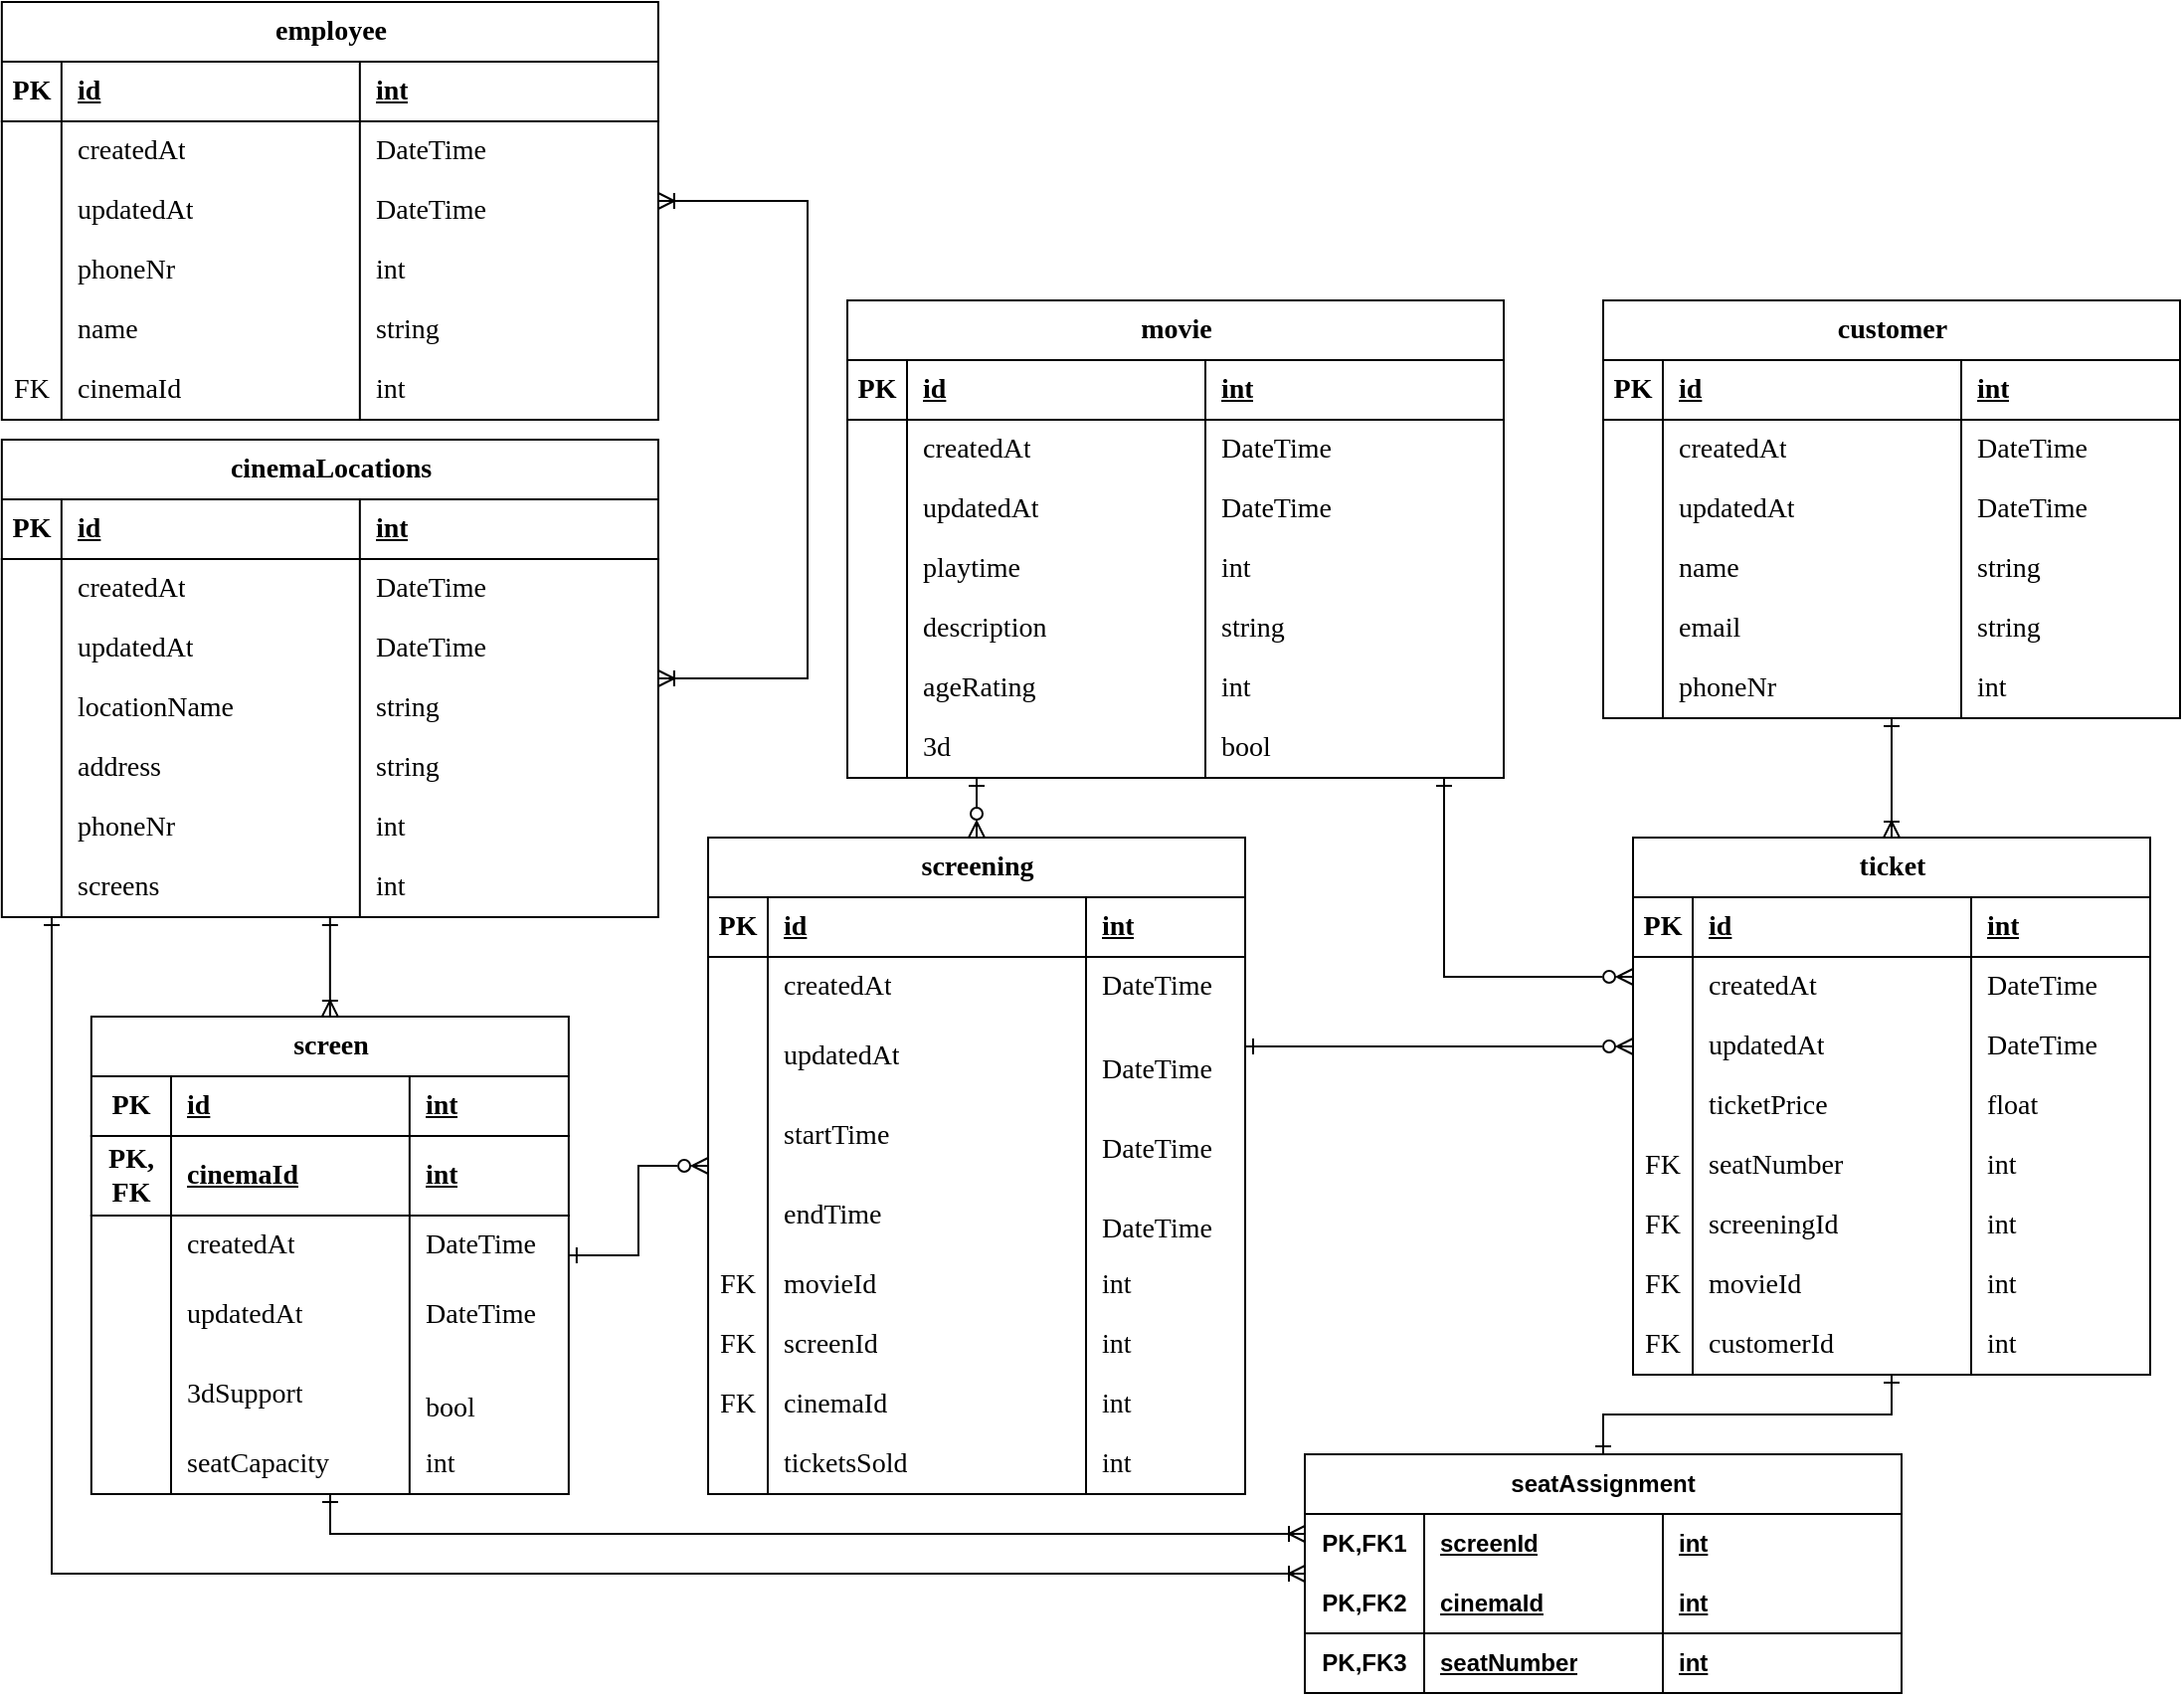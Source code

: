 <mxfile version="23.0.2" type="device">
  <diagram id="R2lEEEUBdFMjLlhIrx00" name="Page-1">
    <mxGraphModel dx="2603" dy="726" grid="1" gridSize="10" guides="1" tooltips="1" connect="1" arrows="1" fold="1" page="1" pageScale="1" pageWidth="1169" pageHeight="827" math="0" shadow="0" extFonts="Permanent Marker^https://fonts.googleapis.com/css?family=Permanent+Marker">
      <root>
        <mxCell id="0" />
        <mxCell id="1" parent="0" />
        <mxCell id="ClxRo2CyHsPCfO-SJl8--216" style="edgeStyle=orthogonalEdgeStyle;rounded=0;orthogonalLoop=1;jettySize=auto;html=1;endArrow=ERone;endFill=0;startArrow=ERoneToMany;startFill=0;fontFamily=Garamond;fontSize=14;" parent="1" source="ClxRo2CyHsPCfO-SJl8--1" target="ClxRo2CyHsPCfO-SJl8--53" edge="1">
          <mxGeometry relative="1" as="geometry" />
        </mxCell>
        <mxCell id="ClxRo2CyHsPCfO-SJl8--1" value="screen" style="shape=table;startSize=30;container=1;collapsible=1;childLayout=tableLayout;fixedRows=1;rowLines=0;fontStyle=1;align=center;resizeLast=1;html=1;fontFamily=Garamond;fontSize=14;" parent="1" vertex="1">
          <mxGeometry x="-1110.08" y="510" width="240" height="240" as="geometry" />
        </mxCell>
        <mxCell id="ClxRo2CyHsPCfO-SJl8--2" value="" style="shape=tableRow;horizontal=0;startSize=0;swimlaneHead=0;swimlaneBody=0;fillColor=none;collapsible=0;dropTarget=0;points=[[0,0.5],[1,0.5]];portConstraint=eastwest;top=0;left=0;right=0;bottom=1;fontFamily=Garamond;fontSize=14;" parent="ClxRo2CyHsPCfO-SJl8--1" vertex="1">
          <mxGeometry y="30" width="240" height="30" as="geometry" />
        </mxCell>
        <mxCell id="ClxRo2CyHsPCfO-SJl8--3" value="PK" style="shape=partialRectangle;connectable=0;fillColor=none;top=0;left=0;bottom=0;right=0;fontStyle=1;overflow=hidden;whiteSpace=wrap;html=1;fontFamily=Garamond;fontSize=14;" parent="ClxRo2CyHsPCfO-SJl8--2" vertex="1">
          <mxGeometry width="40.08" height="30" as="geometry">
            <mxRectangle width="40.08" height="30" as="alternateBounds" />
          </mxGeometry>
        </mxCell>
        <mxCell id="ClxRo2CyHsPCfO-SJl8--4" value="id " style="shape=partialRectangle;connectable=0;fillColor=none;top=0;left=0;bottom=0;right=0;align=left;spacingLeft=6;fontStyle=5;overflow=hidden;whiteSpace=wrap;html=1;fontFamily=Garamond;fontSize=14;" parent="ClxRo2CyHsPCfO-SJl8--2" vertex="1">
          <mxGeometry x="40.08" width="119.92" height="30" as="geometry">
            <mxRectangle width="119.92" height="30" as="alternateBounds" />
          </mxGeometry>
        </mxCell>
        <mxCell id="ClxRo2CyHsPCfO-SJl8--142" value="int" style="shape=partialRectangle;connectable=0;fillColor=none;top=0;left=0;bottom=0;right=0;align=left;spacingLeft=6;fontStyle=5;overflow=hidden;whiteSpace=wrap;html=1;fontFamily=Garamond;fontSize=14;" parent="ClxRo2CyHsPCfO-SJl8--2" vertex="1">
          <mxGeometry x="160" width="80" height="30" as="geometry">
            <mxRectangle width="80" height="30" as="alternateBounds" />
          </mxGeometry>
        </mxCell>
        <mxCell id="XWhAVIW85hL5fTj6VZcW-1" value="" style="shape=tableRow;horizontal=0;startSize=0;swimlaneHead=0;swimlaneBody=0;fillColor=none;collapsible=0;dropTarget=0;points=[[0,0.5],[1,0.5]];portConstraint=eastwest;top=0;left=0;right=0;bottom=1;fontFamily=Garamond;fontSize=14;" vertex="1" parent="ClxRo2CyHsPCfO-SJl8--1">
          <mxGeometry y="60" width="240" height="40" as="geometry" />
        </mxCell>
        <mxCell id="XWhAVIW85hL5fTj6VZcW-2" value="PK, FK" style="shape=partialRectangle;connectable=0;fillColor=none;top=0;left=0;bottom=0;right=0;fontStyle=1;overflow=hidden;whiteSpace=wrap;html=1;fontFamily=Garamond;fontSize=14;" vertex="1" parent="XWhAVIW85hL5fTj6VZcW-1">
          <mxGeometry width="40.08" height="40" as="geometry">
            <mxRectangle width="40.08" height="40" as="alternateBounds" />
          </mxGeometry>
        </mxCell>
        <mxCell id="XWhAVIW85hL5fTj6VZcW-3" value="cinemaId " style="shape=partialRectangle;connectable=0;fillColor=none;top=0;left=0;bottom=0;right=0;align=left;spacingLeft=6;fontStyle=5;overflow=hidden;whiteSpace=wrap;html=1;fontFamily=Garamond;fontSize=14;" vertex="1" parent="XWhAVIW85hL5fTj6VZcW-1">
          <mxGeometry x="40.08" width="119.92" height="40" as="geometry">
            <mxRectangle width="119.92" height="40" as="alternateBounds" />
          </mxGeometry>
        </mxCell>
        <mxCell id="XWhAVIW85hL5fTj6VZcW-4" value="int" style="shape=partialRectangle;connectable=0;fillColor=none;top=0;left=0;bottom=0;right=0;align=left;spacingLeft=6;fontStyle=5;overflow=hidden;whiteSpace=wrap;html=1;fontFamily=Garamond;fontSize=14;" vertex="1" parent="XWhAVIW85hL5fTj6VZcW-1">
          <mxGeometry x="160" width="80" height="40" as="geometry">
            <mxRectangle width="80" height="40" as="alternateBounds" />
          </mxGeometry>
        </mxCell>
        <mxCell id="ClxRo2CyHsPCfO-SJl8--5" value="" style="shape=tableRow;horizontal=0;startSize=0;swimlaneHead=0;swimlaneBody=0;fillColor=none;collapsible=0;dropTarget=0;points=[[0,0.5],[1,0.5]];portConstraint=eastwest;top=0;left=0;right=0;bottom=0;fontFamily=Garamond;fontSize=14;" parent="ClxRo2CyHsPCfO-SJl8--1" vertex="1">
          <mxGeometry y="100" width="240" height="30" as="geometry" />
        </mxCell>
        <mxCell id="ClxRo2CyHsPCfO-SJl8--6" value="" style="shape=partialRectangle;connectable=0;fillColor=none;top=0;left=0;bottom=0;right=0;editable=1;overflow=hidden;whiteSpace=wrap;html=1;fontFamily=Garamond;fontSize=14;" parent="ClxRo2CyHsPCfO-SJl8--5" vertex="1">
          <mxGeometry width="40.08" height="30" as="geometry">
            <mxRectangle width="40.08" height="30" as="alternateBounds" />
          </mxGeometry>
        </mxCell>
        <mxCell id="ClxRo2CyHsPCfO-SJl8--7" value="createdAt " style="shape=partialRectangle;connectable=0;fillColor=none;top=0;left=0;bottom=0;right=0;align=left;spacingLeft=6;overflow=hidden;whiteSpace=wrap;html=1;fontFamily=Garamond;fontSize=14;" parent="ClxRo2CyHsPCfO-SJl8--5" vertex="1">
          <mxGeometry x="40.08" width="119.92" height="30" as="geometry">
            <mxRectangle width="119.92" height="30" as="alternateBounds" />
          </mxGeometry>
        </mxCell>
        <mxCell id="ClxRo2CyHsPCfO-SJl8--143" value="DateTime" style="shape=partialRectangle;connectable=0;fillColor=none;top=0;left=0;bottom=0;right=0;align=left;spacingLeft=6;overflow=hidden;whiteSpace=wrap;html=1;fontFamily=Garamond;fontSize=14;" parent="ClxRo2CyHsPCfO-SJl8--5" vertex="1">
          <mxGeometry x="160" width="80" height="30" as="geometry">
            <mxRectangle width="80" height="30" as="alternateBounds" />
          </mxGeometry>
        </mxCell>
        <mxCell id="ClxRo2CyHsPCfO-SJl8--8" value="" style="shape=tableRow;horizontal=0;startSize=0;swimlaneHead=0;swimlaneBody=0;fillColor=none;collapsible=0;dropTarget=0;points=[[0,0.5],[1,0.5]];portConstraint=eastwest;top=0;left=0;right=0;bottom=0;fontFamily=Garamond;fontSize=14;" parent="ClxRo2CyHsPCfO-SJl8--1" vertex="1">
          <mxGeometry y="130" width="240" height="40" as="geometry" />
        </mxCell>
        <mxCell id="ClxRo2CyHsPCfO-SJl8--9" value="" style="shape=partialRectangle;connectable=0;fillColor=none;top=0;left=0;bottom=0;right=0;editable=1;overflow=hidden;whiteSpace=wrap;html=1;fontFamily=Garamond;fontSize=14;" parent="ClxRo2CyHsPCfO-SJl8--8" vertex="1">
          <mxGeometry width="40.08" height="40" as="geometry">
            <mxRectangle width="40.08" height="40" as="alternateBounds" />
          </mxGeometry>
        </mxCell>
        <mxCell id="ClxRo2CyHsPCfO-SJl8--10" value="updatedAt " style="shape=partialRectangle;connectable=0;fillColor=none;top=0;left=0;bottom=0;right=0;align=left;spacingLeft=6;overflow=hidden;whiteSpace=wrap;html=1;fontFamily=Garamond;fontSize=14;" parent="ClxRo2CyHsPCfO-SJl8--8" vertex="1">
          <mxGeometry x="40.08" width="119.92" height="40" as="geometry">
            <mxRectangle width="119.92" height="40" as="alternateBounds" />
          </mxGeometry>
        </mxCell>
        <mxCell id="ClxRo2CyHsPCfO-SJl8--144" value="DateTime" style="shape=partialRectangle;connectable=0;fillColor=none;top=0;left=0;bottom=0;right=0;align=left;spacingLeft=6;overflow=hidden;whiteSpace=wrap;html=1;fontFamily=Garamond;fontSize=14;" parent="ClxRo2CyHsPCfO-SJl8--8" vertex="1">
          <mxGeometry x="160" width="80" height="40" as="geometry">
            <mxRectangle width="80" height="40" as="alternateBounds" />
          </mxGeometry>
        </mxCell>
        <mxCell id="ClxRo2CyHsPCfO-SJl8--11" value="" style="shape=tableRow;horizontal=0;startSize=0;swimlaneHead=0;swimlaneBody=0;fillColor=none;collapsible=0;dropTarget=0;points=[[0,0.5],[1,0.5]];portConstraint=eastwest;top=0;left=0;right=0;bottom=0;fontFamily=Garamond;fontSize=14;" parent="ClxRo2CyHsPCfO-SJl8--1" vertex="1">
          <mxGeometry y="170" width="240" height="40" as="geometry" />
        </mxCell>
        <mxCell id="ClxRo2CyHsPCfO-SJl8--12" value="" style="shape=partialRectangle;connectable=0;fillColor=none;top=0;left=0;bottom=0;right=0;editable=1;overflow=hidden;whiteSpace=wrap;html=1;fontFamily=Garamond;fontSize=14;" parent="ClxRo2CyHsPCfO-SJl8--11" vertex="1">
          <mxGeometry width="40.08" height="40" as="geometry">
            <mxRectangle width="40.08" height="40" as="alternateBounds" />
          </mxGeometry>
        </mxCell>
        <mxCell id="ClxRo2CyHsPCfO-SJl8--13" value="3dSupport " style="shape=partialRectangle;connectable=0;fillColor=none;top=0;left=0;bottom=0;right=0;align=left;spacingLeft=6;overflow=hidden;whiteSpace=wrap;html=1;fontFamily=Garamond;fontSize=14;" parent="ClxRo2CyHsPCfO-SJl8--11" vertex="1">
          <mxGeometry x="40.08" width="119.92" height="40" as="geometry">
            <mxRectangle width="119.92" height="40" as="alternateBounds" />
          </mxGeometry>
        </mxCell>
        <mxCell id="ClxRo2CyHsPCfO-SJl8--145" value="&#xa;bool&#xa;&#xa;" style="shape=partialRectangle;connectable=0;fillColor=none;top=0;left=0;bottom=0;right=0;align=left;spacingLeft=6;overflow=hidden;whiteSpace=wrap;html=1;fontFamily=Garamond;fontSize=14;" parent="ClxRo2CyHsPCfO-SJl8--11" vertex="1">
          <mxGeometry x="160" width="80" height="40" as="geometry">
            <mxRectangle width="80" height="40" as="alternateBounds" />
          </mxGeometry>
        </mxCell>
        <mxCell id="ClxRo2CyHsPCfO-SJl8--92" value="" style="shape=tableRow;horizontal=0;startSize=0;swimlaneHead=0;swimlaneBody=0;fillColor=none;collapsible=0;dropTarget=0;points=[[0,0.5],[1,0.5]];portConstraint=eastwest;top=0;left=0;right=0;bottom=0;fontFamily=Garamond;fontSize=14;" parent="ClxRo2CyHsPCfO-SJl8--1" vertex="1">
          <mxGeometry y="210" width="240" height="30" as="geometry" />
        </mxCell>
        <mxCell id="ClxRo2CyHsPCfO-SJl8--93" value="" style="shape=partialRectangle;connectable=0;fillColor=none;top=0;left=0;bottom=0;right=0;editable=1;overflow=hidden;whiteSpace=wrap;html=1;fontFamily=Garamond;fontSize=14;" parent="ClxRo2CyHsPCfO-SJl8--92" vertex="1">
          <mxGeometry width="40.08" height="30" as="geometry">
            <mxRectangle width="40.08" height="30" as="alternateBounds" />
          </mxGeometry>
        </mxCell>
        <mxCell id="ClxRo2CyHsPCfO-SJl8--94" value="seatCapacity" style="shape=partialRectangle;connectable=0;fillColor=none;top=0;left=0;bottom=0;right=0;align=left;spacingLeft=6;overflow=hidden;whiteSpace=wrap;html=1;fontFamily=Garamond;fontSize=14;" parent="ClxRo2CyHsPCfO-SJl8--92" vertex="1">
          <mxGeometry x="40.08" width="119.92" height="30" as="geometry">
            <mxRectangle width="119.92" height="30" as="alternateBounds" />
          </mxGeometry>
        </mxCell>
        <mxCell id="ClxRo2CyHsPCfO-SJl8--146" value="int" style="shape=partialRectangle;connectable=0;fillColor=none;top=0;left=0;bottom=0;right=0;align=left;spacingLeft=6;overflow=hidden;whiteSpace=wrap;html=1;fontFamily=Garamond;fontSize=14;" parent="ClxRo2CyHsPCfO-SJl8--92" vertex="1">
          <mxGeometry x="160" width="80" height="30" as="geometry">
            <mxRectangle width="80" height="30" as="alternateBounds" />
          </mxGeometry>
        </mxCell>
        <mxCell id="ClxRo2CyHsPCfO-SJl8--220" style="edgeStyle=orthogonalEdgeStyle;rounded=0;orthogonalLoop=1;jettySize=auto;html=1;endArrow=ERone;endFill=0;startArrow=ERzeroToMany;startFill=0;fontFamily=Garamond;fontSize=14;" parent="1" source="ClxRo2CyHsPCfO-SJl8--14" target="ClxRo2CyHsPCfO-SJl8--1" edge="1">
          <mxGeometry relative="1" as="geometry" />
        </mxCell>
        <mxCell id="ClxRo2CyHsPCfO-SJl8--221" style="rounded=0;orthogonalLoop=1;jettySize=auto;html=1;elbow=vertical;endArrow=ERone;endFill=0;edgeStyle=orthogonalEdgeStyle;startArrow=ERzeroToMany;startFill=0;fontFamily=Garamond;fontSize=14;" parent="1" source="ClxRo2CyHsPCfO-SJl8--14" target="ClxRo2CyHsPCfO-SJl8--27" edge="1">
          <mxGeometry relative="1" as="geometry">
            <Array as="points">
              <mxPoint x="-630.08" y="460" />
              <mxPoint x="-630.08" y="460" />
            </Array>
          </mxGeometry>
        </mxCell>
        <mxCell id="ClxRo2CyHsPCfO-SJl8--14" value="screening" style="shape=table;startSize=30;container=1;collapsible=1;childLayout=tableLayout;fixedRows=1;rowLines=0;fontStyle=1;align=center;resizeLast=1;html=1;verticalAlign=middle;fontFamily=Garamond;fontSize=14;" parent="1" vertex="1">
          <mxGeometry x="-800" y="420" width="270" height="330" as="geometry" />
        </mxCell>
        <mxCell id="ClxRo2CyHsPCfO-SJl8--15" value="" style="shape=tableRow;horizontal=0;startSize=0;swimlaneHead=0;swimlaneBody=0;fillColor=none;collapsible=0;dropTarget=0;points=[[0,0.5],[1,0.5]];portConstraint=eastwest;top=0;left=0;right=0;bottom=1;fontFamily=Garamond;fontSize=14;" parent="ClxRo2CyHsPCfO-SJl8--14" vertex="1">
          <mxGeometry y="30" width="270" height="30" as="geometry" />
        </mxCell>
        <mxCell id="ClxRo2CyHsPCfO-SJl8--16" value="PK" style="shape=partialRectangle;connectable=0;fillColor=none;top=0;left=0;bottom=0;right=0;fontStyle=1;overflow=hidden;whiteSpace=wrap;html=1;fontFamily=Garamond;fontSize=14;" parent="ClxRo2CyHsPCfO-SJl8--15" vertex="1">
          <mxGeometry width="30" height="30" as="geometry">
            <mxRectangle width="30" height="30" as="alternateBounds" />
          </mxGeometry>
        </mxCell>
        <mxCell id="ClxRo2CyHsPCfO-SJl8--17" value="id" style="shape=partialRectangle;connectable=0;fillColor=none;top=0;left=0;bottom=0;right=0;align=left;spacingLeft=6;fontStyle=5;overflow=hidden;whiteSpace=wrap;html=1;fontFamily=Garamond;fontSize=14;" parent="ClxRo2CyHsPCfO-SJl8--15" vertex="1">
          <mxGeometry x="30" width="160" height="30" as="geometry">
            <mxRectangle width="160" height="30" as="alternateBounds" />
          </mxGeometry>
        </mxCell>
        <mxCell id="ClxRo2CyHsPCfO-SJl8--134" value="int" style="shape=partialRectangle;connectable=0;fillColor=none;top=0;left=0;bottom=0;right=0;align=left;spacingLeft=6;fontStyle=5;overflow=hidden;whiteSpace=wrap;html=1;verticalAlign=middle;fontFamily=Garamond;fontSize=14;" parent="ClxRo2CyHsPCfO-SJl8--15" vertex="1">
          <mxGeometry x="190" width="80" height="30" as="geometry">
            <mxRectangle width="80" height="30" as="alternateBounds" />
          </mxGeometry>
        </mxCell>
        <mxCell id="ClxRo2CyHsPCfO-SJl8--18" value="" style="shape=tableRow;horizontal=0;startSize=0;swimlaneHead=0;swimlaneBody=0;fillColor=none;collapsible=0;dropTarget=0;points=[[0,0.5],[1,0.5]];portConstraint=eastwest;top=0;left=0;right=0;bottom=0;fontFamily=Garamond;fontSize=14;" parent="ClxRo2CyHsPCfO-SJl8--14" vertex="1">
          <mxGeometry y="60" width="270" height="30" as="geometry" />
        </mxCell>
        <mxCell id="ClxRo2CyHsPCfO-SJl8--19" value="" style="shape=partialRectangle;connectable=0;fillColor=none;top=0;left=0;bottom=0;right=0;editable=1;overflow=hidden;whiteSpace=wrap;html=1;fontFamily=Garamond;fontSize=14;" parent="ClxRo2CyHsPCfO-SJl8--18" vertex="1">
          <mxGeometry width="30" height="30" as="geometry">
            <mxRectangle width="30" height="30" as="alternateBounds" />
          </mxGeometry>
        </mxCell>
        <mxCell id="ClxRo2CyHsPCfO-SJl8--20" value="createdAt " style="shape=partialRectangle;connectable=0;fillColor=none;top=0;left=0;bottom=0;right=0;align=left;spacingLeft=6;overflow=hidden;whiteSpace=wrap;html=1;fontFamily=Garamond;fontSize=14;" parent="ClxRo2CyHsPCfO-SJl8--18" vertex="1">
          <mxGeometry x="30" width="160" height="30" as="geometry">
            <mxRectangle width="160" height="30" as="alternateBounds" />
          </mxGeometry>
        </mxCell>
        <mxCell id="ClxRo2CyHsPCfO-SJl8--135" value="DateTime" style="shape=partialRectangle;connectable=0;fillColor=none;top=0;left=0;bottom=0;right=0;align=left;spacingLeft=6;overflow=hidden;whiteSpace=wrap;html=1;verticalAlign=middle;fontFamily=Garamond;fontSize=14;" parent="ClxRo2CyHsPCfO-SJl8--18" vertex="1">
          <mxGeometry x="190" width="80" height="30" as="geometry">
            <mxRectangle width="80" height="30" as="alternateBounds" />
          </mxGeometry>
        </mxCell>
        <mxCell id="ClxRo2CyHsPCfO-SJl8--21" value="" style="shape=tableRow;horizontal=0;startSize=0;swimlaneHead=0;swimlaneBody=0;fillColor=none;collapsible=0;dropTarget=0;points=[[0,0.5],[1,0.5]];portConstraint=eastwest;top=0;left=0;right=0;bottom=0;fontFamily=Garamond;fontSize=14;" parent="ClxRo2CyHsPCfO-SJl8--14" vertex="1">
          <mxGeometry y="90" width="270" height="40" as="geometry" />
        </mxCell>
        <mxCell id="ClxRo2CyHsPCfO-SJl8--22" value="" style="shape=partialRectangle;connectable=0;fillColor=none;top=0;left=0;bottom=0;right=0;editable=1;overflow=hidden;whiteSpace=wrap;html=1;fontFamily=Garamond;fontSize=14;" parent="ClxRo2CyHsPCfO-SJl8--21" vertex="1">
          <mxGeometry width="30" height="40" as="geometry">
            <mxRectangle width="30" height="40" as="alternateBounds" />
          </mxGeometry>
        </mxCell>
        <mxCell id="ClxRo2CyHsPCfO-SJl8--23" value="updatedAt " style="shape=partialRectangle;connectable=0;fillColor=none;top=0;left=0;bottom=0;right=0;align=left;spacingLeft=6;overflow=hidden;whiteSpace=wrap;html=1;fontFamily=Garamond;fontSize=14;" parent="ClxRo2CyHsPCfO-SJl8--21" vertex="1">
          <mxGeometry x="30" width="160" height="40" as="geometry">
            <mxRectangle width="160" height="40" as="alternateBounds" />
          </mxGeometry>
        </mxCell>
        <mxCell id="ClxRo2CyHsPCfO-SJl8--136" value="&#xa;DateTime&#xa;&#xa;" style="shape=partialRectangle;connectable=0;fillColor=none;top=0;left=0;bottom=0;right=0;align=left;spacingLeft=6;overflow=hidden;whiteSpace=wrap;html=1;verticalAlign=middle;fontFamily=Garamond;fontSize=14;" parent="ClxRo2CyHsPCfO-SJl8--21" vertex="1">
          <mxGeometry x="190" width="80" height="40" as="geometry">
            <mxRectangle width="80" height="40" as="alternateBounds" />
          </mxGeometry>
        </mxCell>
        <mxCell id="ClxRo2CyHsPCfO-SJl8--24" value="" style="shape=tableRow;horizontal=0;startSize=0;swimlaneHead=0;swimlaneBody=0;fillColor=none;collapsible=0;dropTarget=0;points=[[0,0.5],[1,0.5]];portConstraint=eastwest;top=0;left=0;right=0;bottom=0;fontFamily=Garamond;fontSize=14;" parent="ClxRo2CyHsPCfO-SJl8--14" vertex="1">
          <mxGeometry y="130" width="270" height="40" as="geometry" />
        </mxCell>
        <mxCell id="ClxRo2CyHsPCfO-SJl8--25" value="" style="shape=partialRectangle;connectable=0;fillColor=none;top=0;left=0;bottom=0;right=0;editable=1;overflow=hidden;whiteSpace=wrap;html=1;fontFamily=Garamond;fontSize=14;" parent="ClxRo2CyHsPCfO-SJl8--24" vertex="1">
          <mxGeometry width="30" height="40" as="geometry">
            <mxRectangle width="30" height="40" as="alternateBounds" />
          </mxGeometry>
        </mxCell>
        <mxCell id="ClxRo2CyHsPCfO-SJl8--26" value="startTime " style="shape=partialRectangle;connectable=0;fillColor=none;top=0;left=0;bottom=0;right=0;align=left;spacingLeft=6;overflow=hidden;whiteSpace=wrap;html=1;fontFamily=Garamond;fontSize=14;" parent="ClxRo2CyHsPCfO-SJl8--24" vertex="1">
          <mxGeometry x="30" width="160" height="40" as="geometry">
            <mxRectangle width="160" height="40" as="alternateBounds" />
          </mxGeometry>
        </mxCell>
        <mxCell id="ClxRo2CyHsPCfO-SJl8--137" value="&#xa;DateTime&#xa;&#xa;" style="shape=partialRectangle;connectable=0;fillColor=none;top=0;left=0;bottom=0;right=0;align=left;spacingLeft=6;overflow=hidden;whiteSpace=wrap;html=1;verticalAlign=middle;fontFamily=Garamond;fontSize=14;" parent="ClxRo2CyHsPCfO-SJl8--24" vertex="1">
          <mxGeometry x="190" width="80" height="40" as="geometry">
            <mxRectangle width="80" height="40" as="alternateBounds" />
          </mxGeometry>
        </mxCell>
        <mxCell id="ClxRo2CyHsPCfO-SJl8--98" value="" style="shape=tableRow;horizontal=0;startSize=0;swimlaneHead=0;swimlaneBody=0;fillColor=none;collapsible=0;dropTarget=0;points=[[0,0.5],[1,0.5]];portConstraint=eastwest;top=0;left=0;right=0;bottom=0;fontFamily=Garamond;fontSize=14;" parent="ClxRo2CyHsPCfO-SJl8--14" vertex="1">
          <mxGeometry y="170" width="270" height="40" as="geometry" />
        </mxCell>
        <mxCell id="ClxRo2CyHsPCfO-SJl8--99" value="" style="shape=partialRectangle;connectable=0;fillColor=none;top=0;left=0;bottom=0;right=0;editable=1;overflow=hidden;whiteSpace=wrap;html=1;fontFamily=Garamond;fontSize=14;" parent="ClxRo2CyHsPCfO-SJl8--98" vertex="1">
          <mxGeometry width="30" height="40" as="geometry">
            <mxRectangle width="30" height="40" as="alternateBounds" />
          </mxGeometry>
        </mxCell>
        <mxCell id="ClxRo2CyHsPCfO-SJl8--100" value="endTime " style="shape=partialRectangle;connectable=0;fillColor=none;top=0;left=0;bottom=0;right=0;align=left;spacingLeft=6;overflow=hidden;whiteSpace=wrap;html=1;fontFamily=Garamond;fontSize=14;" parent="ClxRo2CyHsPCfO-SJl8--98" vertex="1">
          <mxGeometry x="30" width="160" height="40" as="geometry">
            <mxRectangle width="160" height="40" as="alternateBounds" />
          </mxGeometry>
        </mxCell>
        <mxCell id="ClxRo2CyHsPCfO-SJl8--138" value="&#xa;DateTime&#xa;&#xa;" style="shape=partialRectangle;connectable=0;fillColor=none;top=0;left=0;bottom=0;right=0;align=left;spacingLeft=6;overflow=hidden;whiteSpace=wrap;html=1;verticalAlign=middle;fontFamily=Garamond;fontSize=14;" parent="ClxRo2CyHsPCfO-SJl8--98" vertex="1">
          <mxGeometry x="190" width="80" height="40" as="geometry">
            <mxRectangle width="80" height="40" as="alternateBounds" />
          </mxGeometry>
        </mxCell>
        <mxCell id="ClxRo2CyHsPCfO-SJl8--117" value="" style="shape=tableRow;horizontal=0;startSize=0;swimlaneHead=0;swimlaneBody=0;fillColor=none;collapsible=0;dropTarget=0;points=[[0,0.5],[1,0.5]];portConstraint=eastwest;top=0;left=0;right=0;bottom=0;fontFamily=Garamond;fontSize=14;" parent="ClxRo2CyHsPCfO-SJl8--14" vertex="1">
          <mxGeometry y="210" width="270" height="30" as="geometry" />
        </mxCell>
        <mxCell id="ClxRo2CyHsPCfO-SJl8--118" value="FK" style="shape=partialRectangle;connectable=0;fillColor=none;top=0;left=0;bottom=0;right=0;editable=1;overflow=hidden;whiteSpace=wrap;html=1;fontFamily=Garamond;fontSize=14;" parent="ClxRo2CyHsPCfO-SJl8--117" vertex="1">
          <mxGeometry width="30" height="30" as="geometry">
            <mxRectangle width="30" height="30" as="alternateBounds" />
          </mxGeometry>
        </mxCell>
        <mxCell id="ClxRo2CyHsPCfO-SJl8--119" value="movieId " style="shape=partialRectangle;connectable=0;fillColor=none;top=0;left=0;bottom=0;right=0;align=left;spacingLeft=6;overflow=hidden;whiteSpace=wrap;html=1;fontFamily=Garamond;fontSize=14;" parent="ClxRo2CyHsPCfO-SJl8--117" vertex="1">
          <mxGeometry x="30" width="160" height="30" as="geometry">
            <mxRectangle width="160" height="30" as="alternateBounds" />
          </mxGeometry>
        </mxCell>
        <mxCell id="ClxRo2CyHsPCfO-SJl8--139" value="int" style="shape=partialRectangle;connectable=0;fillColor=none;top=0;left=0;bottom=0;right=0;align=left;spacingLeft=6;overflow=hidden;whiteSpace=wrap;html=1;verticalAlign=middle;fontFamily=Garamond;fontSize=14;" parent="ClxRo2CyHsPCfO-SJl8--117" vertex="1">
          <mxGeometry x="190" width="80" height="30" as="geometry">
            <mxRectangle width="80" height="30" as="alternateBounds" />
          </mxGeometry>
        </mxCell>
        <mxCell id="ClxRo2CyHsPCfO-SJl8--120" value="" style="shape=tableRow;horizontal=0;startSize=0;swimlaneHead=0;swimlaneBody=0;fillColor=none;collapsible=0;dropTarget=0;points=[[0,0.5],[1,0.5]];portConstraint=eastwest;top=0;left=0;right=0;bottom=0;fontFamily=Garamond;fontSize=14;" parent="ClxRo2CyHsPCfO-SJl8--14" vertex="1">
          <mxGeometry y="240" width="270" height="30" as="geometry" />
        </mxCell>
        <mxCell id="ClxRo2CyHsPCfO-SJl8--121" value="FK" style="shape=partialRectangle;connectable=0;fillColor=none;top=0;left=0;bottom=0;right=0;editable=1;overflow=hidden;whiteSpace=wrap;html=1;fontFamily=Garamond;fontSize=14;" parent="ClxRo2CyHsPCfO-SJl8--120" vertex="1">
          <mxGeometry width="30" height="30" as="geometry">
            <mxRectangle width="30" height="30" as="alternateBounds" />
          </mxGeometry>
        </mxCell>
        <mxCell id="ClxRo2CyHsPCfO-SJl8--122" value="screenId " style="shape=partialRectangle;connectable=0;fillColor=none;top=0;left=0;bottom=0;right=0;align=left;spacingLeft=6;overflow=hidden;whiteSpace=wrap;html=1;fontFamily=Garamond;fontSize=14;" parent="ClxRo2CyHsPCfO-SJl8--120" vertex="1">
          <mxGeometry x="30" width="160" height="30" as="geometry">
            <mxRectangle width="160" height="30" as="alternateBounds" />
          </mxGeometry>
        </mxCell>
        <mxCell id="ClxRo2CyHsPCfO-SJl8--140" value="int" style="shape=partialRectangle;connectable=0;fillColor=none;top=0;left=0;bottom=0;right=0;align=left;spacingLeft=6;overflow=hidden;whiteSpace=wrap;html=1;verticalAlign=middle;fontFamily=Garamond;fontSize=14;" parent="ClxRo2CyHsPCfO-SJl8--120" vertex="1">
          <mxGeometry x="190" width="80" height="30" as="geometry">
            <mxRectangle width="80" height="30" as="alternateBounds" />
          </mxGeometry>
        </mxCell>
        <mxCell id="XWhAVIW85hL5fTj6VZcW-5" value="" style="shape=tableRow;horizontal=0;startSize=0;swimlaneHead=0;swimlaneBody=0;fillColor=none;collapsible=0;dropTarget=0;points=[[0,0.5],[1,0.5]];portConstraint=eastwest;top=0;left=0;right=0;bottom=0;fontFamily=Garamond;fontSize=14;" vertex="1" parent="ClxRo2CyHsPCfO-SJl8--14">
          <mxGeometry y="270" width="270" height="30" as="geometry" />
        </mxCell>
        <mxCell id="XWhAVIW85hL5fTj6VZcW-6" value="FK" style="shape=partialRectangle;connectable=0;fillColor=none;top=0;left=0;bottom=0;right=0;editable=1;overflow=hidden;whiteSpace=wrap;html=1;fontFamily=Garamond;fontSize=14;" vertex="1" parent="XWhAVIW85hL5fTj6VZcW-5">
          <mxGeometry width="30" height="30" as="geometry">
            <mxRectangle width="30" height="30" as="alternateBounds" />
          </mxGeometry>
        </mxCell>
        <mxCell id="XWhAVIW85hL5fTj6VZcW-7" value="cinemaId" style="shape=partialRectangle;connectable=0;fillColor=none;top=0;left=0;bottom=0;right=0;align=left;spacingLeft=6;overflow=hidden;whiteSpace=wrap;html=1;fontFamily=Garamond;fontSize=14;" vertex="1" parent="XWhAVIW85hL5fTj6VZcW-5">
          <mxGeometry x="30" width="160" height="30" as="geometry">
            <mxRectangle width="160" height="30" as="alternateBounds" />
          </mxGeometry>
        </mxCell>
        <mxCell id="XWhAVIW85hL5fTj6VZcW-8" value="int" style="shape=partialRectangle;connectable=0;fillColor=none;top=0;left=0;bottom=0;right=0;align=left;spacingLeft=6;overflow=hidden;whiteSpace=wrap;html=1;verticalAlign=middle;fontFamily=Garamond;fontSize=14;" vertex="1" parent="XWhAVIW85hL5fTj6VZcW-5">
          <mxGeometry x="190" width="80" height="30" as="geometry">
            <mxRectangle width="80" height="30" as="alternateBounds" />
          </mxGeometry>
        </mxCell>
        <mxCell id="ClxRo2CyHsPCfO-SJl8--123" value="" style="shape=tableRow;horizontal=0;startSize=0;swimlaneHead=0;swimlaneBody=0;fillColor=none;collapsible=0;dropTarget=0;points=[[0,0.5],[1,0.5]];portConstraint=eastwest;top=0;left=0;right=0;bottom=0;fontFamily=Garamond;fontSize=14;" parent="ClxRo2CyHsPCfO-SJl8--14" vertex="1">
          <mxGeometry y="300" width="270" height="30" as="geometry" />
        </mxCell>
        <mxCell id="ClxRo2CyHsPCfO-SJl8--124" value="" style="shape=partialRectangle;connectable=0;fillColor=none;top=0;left=0;bottom=0;right=0;editable=1;overflow=hidden;whiteSpace=wrap;html=1;fontFamily=Garamond;fontSize=14;" parent="ClxRo2CyHsPCfO-SJl8--123" vertex="1">
          <mxGeometry width="30" height="30" as="geometry">
            <mxRectangle width="30" height="30" as="alternateBounds" />
          </mxGeometry>
        </mxCell>
        <mxCell id="ClxRo2CyHsPCfO-SJl8--125" value="ticketsSold" style="shape=partialRectangle;connectable=0;fillColor=none;top=0;left=0;bottom=0;right=0;align=left;spacingLeft=6;overflow=hidden;whiteSpace=wrap;html=1;fontFamily=Garamond;fontSize=14;" parent="ClxRo2CyHsPCfO-SJl8--123" vertex="1">
          <mxGeometry x="30" width="160" height="30" as="geometry">
            <mxRectangle width="160" height="30" as="alternateBounds" />
          </mxGeometry>
        </mxCell>
        <mxCell id="ClxRo2CyHsPCfO-SJl8--141" value="int" style="shape=partialRectangle;connectable=0;fillColor=none;top=0;left=0;bottom=0;right=0;align=left;spacingLeft=6;overflow=hidden;whiteSpace=wrap;html=1;verticalAlign=middle;fontFamily=Garamond;fontSize=14;" parent="ClxRo2CyHsPCfO-SJl8--123" vertex="1">
          <mxGeometry x="190" width="80" height="30" as="geometry">
            <mxRectangle width="80" height="30" as="alternateBounds" />
          </mxGeometry>
        </mxCell>
        <mxCell id="ClxRo2CyHsPCfO-SJl8--27" value="movie" style="shape=table;startSize=30;container=1;collapsible=1;childLayout=tableLayout;fixedRows=1;rowLines=0;fontStyle=1;align=center;resizeLast=1;html=1;fontFamily=Garamond;fontSize=14;" parent="1" vertex="1">
          <mxGeometry x="-730" y="150" width="330" height="240" as="geometry" />
        </mxCell>
        <mxCell id="ClxRo2CyHsPCfO-SJl8--28" value="" style="shape=tableRow;horizontal=0;startSize=0;swimlaneHead=0;swimlaneBody=0;fillColor=none;collapsible=0;dropTarget=0;points=[[0,0.5],[1,0.5]];portConstraint=eastwest;top=0;left=0;right=0;bottom=1;fontFamily=Garamond;fontSize=14;" parent="ClxRo2CyHsPCfO-SJl8--27" vertex="1">
          <mxGeometry y="30" width="330" height="30" as="geometry" />
        </mxCell>
        <mxCell id="ClxRo2CyHsPCfO-SJl8--29" value="PK" style="shape=partialRectangle;connectable=0;fillColor=none;top=0;left=0;bottom=0;right=0;fontStyle=1;overflow=hidden;whiteSpace=wrap;html=1;fontFamily=Garamond;fontSize=14;" parent="ClxRo2CyHsPCfO-SJl8--28" vertex="1">
          <mxGeometry width="30" height="30" as="geometry">
            <mxRectangle width="30" height="30" as="alternateBounds" />
          </mxGeometry>
        </mxCell>
        <mxCell id="ClxRo2CyHsPCfO-SJl8--30" value="id " style="shape=partialRectangle;connectable=0;fillColor=none;top=0;left=0;bottom=0;right=0;align=left;spacingLeft=6;fontStyle=5;overflow=hidden;whiteSpace=wrap;html=1;fontFamily=Garamond;fontSize=14;" parent="ClxRo2CyHsPCfO-SJl8--28" vertex="1">
          <mxGeometry x="30" width="150" height="30" as="geometry">
            <mxRectangle width="150" height="30" as="alternateBounds" />
          </mxGeometry>
        </mxCell>
        <mxCell id="ClxRo2CyHsPCfO-SJl8--155" value="int" style="shape=partialRectangle;connectable=0;fillColor=none;top=0;left=0;bottom=0;right=0;align=left;spacingLeft=6;fontStyle=5;overflow=hidden;whiteSpace=wrap;html=1;fontFamily=Garamond;fontSize=14;" parent="ClxRo2CyHsPCfO-SJl8--28" vertex="1">
          <mxGeometry x="180" width="150" height="30" as="geometry">
            <mxRectangle width="150" height="30" as="alternateBounds" />
          </mxGeometry>
        </mxCell>
        <mxCell id="ClxRo2CyHsPCfO-SJl8--31" value="" style="shape=tableRow;horizontal=0;startSize=0;swimlaneHead=0;swimlaneBody=0;fillColor=none;collapsible=0;dropTarget=0;points=[[0,0.5],[1,0.5]];portConstraint=eastwest;top=0;left=0;right=0;bottom=0;fontFamily=Garamond;fontSize=14;" parent="ClxRo2CyHsPCfO-SJl8--27" vertex="1">
          <mxGeometry y="60" width="330" height="30" as="geometry" />
        </mxCell>
        <mxCell id="ClxRo2CyHsPCfO-SJl8--32" value="" style="shape=partialRectangle;connectable=0;fillColor=none;top=0;left=0;bottom=0;right=0;editable=1;overflow=hidden;whiteSpace=wrap;html=1;fontFamily=Garamond;fontSize=14;" parent="ClxRo2CyHsPCfO-SJl8--31" vertex="1">
          <mxGeometry width="30" height="30" as="geometry">
            <mxRectangle width="30" height="30" as="alternateBounds" />
          </mxGeometry>
        </mxCell>
        <mxCell id="ClxRo2CyHsPCfO-SJl8--33" value="createdAt" style="shape=partialRectangle;connectable=0;fillColor=none;top=0;left=0;bottom=0;right=0;align=left;spacingLeft=6;overflow=hidden;whiteSpace=wrap;html=1;fontFamily=Garamond;fontSize=14;" parent="ClxRo2CyHsPCfO-SJl8--31" vertex="1">
          <mxGeometry x="30" width="150" height="30" as="geometry">
            <mxRectangle width="150" height="30" as="alternateBounds" />
          </mxGeometry>
        </mxCell>
        <mxCell id="ClxRo2CyHsPCfO-SJl8--156" value="DateTime" style="shape=partialRectangle;connectable=0;fillColor=none;top=0;left=0;bottom=0;right=0;align=left;spacingLeft=6;overflow=hidden;whiteSpace=wrap;html=1;fontFamily=Garamond;fontSize=14;" parent="ClxRo2CyHsPCfO-SJl8--31" vertex="1">
          <mxGeometry x="180" width="150" height="30" as="geometry">
            <mxRectangle width="150" height="30" as="alternateBounds" />
          </mxGeometry>
        </mxCell>
        <mxCell id="ClxRo2CyHsPCfO-SJl8--34" value="" style="shape=tableRow;horizontal=0;startSize=0;swimlaneHead=0;swimlaneBody=0;fillColor=none;collapsible=0;dropTarget=0;points=[[0,0.5],[1,0.5]];portConstraint=eastwest;top=0;left=0;right=0;bottom=0;fontFamily=Garamond;fontSize=14;" parent="ClxRo2CyHsPCfO-SJl8--27" vertex="1">
          <mxGeometry y="90" width="330" height="30" as="geometry" />
        </mxCell>
        <mxCell id="ClxRo2CyHsPCfO-SJl8--35" value="" style="shape=partialRectangle;connectable=0;fillColor=none;top=0;left=0;bottom=0;right=0;editable=1;overflow=hidden;whiteSpace=wrap;html=1;fontFamily=Garamond;fontSize=14;" parent="ClxRo2CyHsPCfO-SJl8--34" vertex="1">
          <mxGeometry width="30" height="30" as="geometry">
            <mxRectangle width="30" height="30" as="alternateBounds" />
          </mxGeometry>
        </mxCell>
        <mxCell id="ClxRo2CyHsPCfO-SJl8--36" value="updatedAt" style="shape=partialRectangle;connectable=0;fillColor=none;top=0;left=0;bottom=0;right=0;align=left;spacingLeft=6;overflow=hidden;whiteSpace=wrap;html=1;fontFamily=Garamond;fontSize=14;" parent="ClxRo2CyHsPCfO-SJl8--34" vertex="1">
          <mxGeometry x="30" width="150" height="30" as="geometry">
            <mxRectangle width="150" height="30" as="alternateBounds" />
          </mxGeometry>
        </mxCell>
        <mxCell id="ClxRo2CyHsPCfO-SJl8--157" value="DateTime" style="shape=partialRectangle;connectable=0;fillColor=none;top=0;left=0;bottom=0;right=0;align=left;spacingLeft=6;overflow=hidden;whiteSpace=wrap;html=1;fontFamily=Garamond;fontSize=14;" parent="ClxRo2CyHsPCfO-SJl8--34" vertex="1">
          <mxGeometry x="180" width="150" height="30" as="geometry">
            <mxRectangle width="150" height="30" as="alternateBounds" />
          </mxGeometry>
        </mxCell>
        <mxCell id="ClxRo2CyHsPCfO-SJl8--37" value="" style="shape=tableRow;horizontal=0;startSize=0;swimlaneHead=0;swimlaneBody=0;fillColor=none;collapsible=0;dropTarget=0;points=[[0,0.5],[1,0.5]];portConstraint=eastwest;top=0;left=0;right=0;bottom=0;fontFamily=Garamond;fontSize=14;" parent="ClxRo2CyHsPCfO-SJl8--27" vertex="1">
          <mxGeometry y="120" width="330" height="30" as="geometry" />
        </mxCell>
        <mxCell id="ClxRo2CyHsPCfO-SJl8--38" value="" style="shape=partialRectangle;connectable=0;fillColor=none;top=0;left=0;bottom=0;right=0;editable=1;overflow=hidden;whiteSpace=wrap;html=1;fontFamily=Garamond;fontSize=14;" parent="ClxRo2CyHsPCfO-SJl8--37" vertex="1">
          <mxGeometry width="30" height="30" as="geometry">
            <mxRectangle width="30" height="30" as="alternateBounds" />
          </mxGeometry>
        </mxCell>
        <mxCell id="ClxRo2CyHsPCfO-SJl8--39" value="playtime" style="shape=partialRectangle;connectable=0;fillColor=none;top=0;left=0;bottom=0;right=0;align=left;spacingLeft=6;overflow=hidden;whiteSpace=wrap;html=1;fontFamily=Garamond;fontSize=14;" parent="ClxRo2CyHsPCfO-SJl8--37" vertex="1">
          <mxGeometry x="30" width="150" height="30" as="geometry">
            <mxRectangle width="150" height="30" as="alternateBounds" />
          </mxGeometry>
        </mxCell>
        <mxCell id="ClxRo2CyHsPCfO-SJl8--158" value="int" style="shape=partialRectangle;connectable=0;fillColor=none;top=0;left=0;bottom=0;right=0;align=left;spacingLeft=6;overflow=hidden;whiteSpace=wrap;html=1;fontFamily=Garamond;fontSize=14;" parent="ClxRo2CyHsPCfO-SJl8--37" vertex="1">
          <mxGeometry x="180" width="150" height="30" as="geometry">
            <mxRectangle width="150" height="30" as="alternateBounds" />
          </mxGeometry>
        </mxCell>
        <mxCell id="ClxRo2CyHsPCfO-SJl8--159" value="" style="shape=tableRow;horizontal=0;startSize=0;swimlaneHead=0;swimlaneBody=0;fillColor=none;collapsible=0;dropTarget=0;points=[[0,0.5],[1,0.5]];portConstraint=eastwest;top=0;left=0;right=0;bottom=0;fontFamily=Garamond;fontSize=14;" parent="ClxRo2CyHsPCfO-SJl8--27" vertex="1">
          <mxGeometry y="150" width="330" height="30" as="geometry" />
        </mxCell>
        <mxCell id="ClxRo2CyHsPCfO-SJl8--160" value="" style="shape=partialRectangle;connectable=0;fillColor=none;top=0;left=0;bottom=0;right=0;editable=1;overflow=hidden;whiteSpace=wrap;html=1;fontFamily=Garamond;fontSize=14;" parent="ClxRo2CyHsPCfO-SJl8--159" vertex="1">
          <mxGeometry width="30" height="30" as="geometry">
            <mxRectangle width="30" height="30" as="alternateBounds" />
          </mxGeometry>
        </mxCell>
        <mxCell id="ClxRo2CyHsPCfO-SJl8--161" value="description" style="shape=partialRectangle;connectable=0;fillColor=none;top=0;left=0;bottom=0;right=0;align=left;spacingLeft=6;overflow=hidden;whiteSpace=wrap;html=1;fontFamily=Garamond;fontSize=14;" parent="ClxRo2CyHsPCfO-SJl8--159" vertex="1">
          <mxGeometry x="30" width="150" height="30" as="geometry">
            <mxRectangle width="150" height="30" as="alternateBounds" />
          </mxGeometry>
        </mxCell>
        <mxCell id="ClxRo2CyHsPCfO-SJl8--162" value="string" style="shape=partialRectangle;connectable=0;fillColor=none;top=0;left=0;bottom=0;right=0;align=left;spacingLeft=6;overflow=hidden;whiteSpace=wrap;html=1;fontFamily=Garamond;fontSize=14;" parent="ClxRo2CyHsPCfO-SJl8--159" vertex="1">
          <mxGeometry x="180" width="150" height="30" as="geometry">
            <mxRectangle width="150" height="30" as="alternateBounds" />
          </mxGeometry>
        </mxCell>
        <mxCell id="ClxRo2CyHsPCfO-SJl8--163" value="" style="shape=tableRow;horizontal=0;startSize=0;swimlaneHead=0;swimlaneBody=0;fillColor=none;collapsible=0;dropTarget=0;points=[[0,0.5],[1,0.5]];portConstraint=eastwest;top=0;left=0;right=0;bottom=0;fontFamily=Garamond;fontSize=14;" parent="ClxRo2CyHsPCfO-SJl8--27" vertex="1">
          <mxGeometry y="180" width="330" height="30" as="geometry" />
        </mxCell>
        <mxCell id="ClxRo2CyHsPCfO-SJl8--164" value="" style="shape=partialRectangle;connectable=0;fillColor=none;top=0;left=0;bottom=0;right=0;editable=1;overflow=hidden;whiteSpace=wrap;html=1;fontFamily=Garamond;fontSize=14;" parent="ClxRo2CyHsPCfO-SJl8--163" vertex="1">
          <mxGeometry width="30" height="30" as="geometry">
            <mxRectangle width="30" height="30" as="alternateBounds" />
          </mxGeometry>
        </mxCell>
        <mxCell id="ClxRo2CyHsPCfO-SJl8--165" value="ageRating" style="shape=partialRectangle;connectable=0;fillColor=none;top=0;left=0;bottom=0;right=0;align=left;spacingLeft=6;overflow=hidden;whiteSpace=wrap;html=1;fontFamily=Garamond;fontSize=14;" parent="ClxRo2CyHsPCfO-SJl8--163" vertex="1">
          <mxGeometry x="30" width="150" height="30" as="geometry">
            <mxRectangle width="150" height="30" as="alternateBounds" />
          </mxGeometry>
        </mxCell>
        <mxCell id="ClxRo2CyHsPCfO-SJl8--166" value="int" style="shape=partialRectangle;connectable=0;fillColor=none;top=0;left=0;bottom=0;right=0;align=left;spacingLeft=6;overflow=hidden;whiteSpace=wrap;html=1;fontFamily=Garamond;fontSize=14;" parent="ClxRo2CyHsPCfO-SJl8--163" vertex="1">
          <mxGeometry x="180" width="150" height="30" as="geometry">
            <mxRectangle width="150" height="30" as="alternateBounds" />
          </mxGeometry>
        </mxCell>
        <mxCell id="ClxRo2CyHsPCfO-SJl8--167" value="" style="shape=tableRow;horizontal=0;startSize=0;swimlaneHead=0;swimlaneBody=0;fillColor=none;collapsible=0;dropTarget=0;points=[[0,0.5],[1,0.5]];portConstraint=eastwest;top=0;left=0;right=0;bottom=0;fontFamily=Garamond;fontSize=14;" parent="ClxRo2CyHsPCfO-SJl8--27" vertex="1">
          <mxGeometry y="210" width="330" height="30" as="geometry" />
        </mxCell>
        <mxCell id="ClxRo2CyHsPCfO-SJl8--168" value="" style="shape=partialRectangle;connectable=0;fillColor=none;top=0;left=0;bottom=0;right=0;editable=1;overflow=hidden;whiteSpace=wrap;html=1;fontFamily=Garamond;fontSize=14;" parent="ClxRo2CyHsPCfO-SJl8--167" vertex="1">
          <mxGeometry width="30" height="30" as="geometry">
            <mxRectangle width="30" height="30" as="alternateBounds" />
          </mxGeometry>
        </mxCell>
        <mxCell id="ClxRo2CyHsPCfO-SJl8--169" value="3d" style="shape=partialRectangle;connectable=0;fillColor=none;top=0;left=0;bottom=0;right=0;align=left;spacingLeft=6;overflow=hidden;whiteSpace=wrap;html=1;fontFamily=Garamond;fontSize=14;" parent="ClxRo2CyHsPCfO-SJl8--167" vertex="1">
          <mxGeometry x="30" width="150" height="30" as="geometry">
            <mxRectangle width="150" height="30" as="alternateBounds" />
          </mxGeometry>
        </mxCell>
        <mxCell id="ClxRo2CyHsPCfO-SJl8--170" value="bool" style="shape=partialRectangle;connectable=0;fillColor=none;top=0;left=0;bottom=0;right=0;align=left;spacingLeft=6;overflow=hidden;whiteSpace=wrap;html=1;fontFamily=Garamond;fontSize=14;" parent="ClxRo2CyHsPCfO-SJl8--167" vertex="1">
          <mxGeometry x="180" width="150" height="30" as="geometry">
            <mxRectangle width="150" height="30" as="alternateBounds" />
          </mxGeometry>
        </mxCell>
        <mxCell id="ClxRo2CyHsPCfO-SJl8--53" value="cinemaLocations" style="shape=table;startSize=30;container=1;collapsible=1;childLayout=tableLayout;fixedRows=1;rowLines=0;fontStyle=1;align=center;resizeLast=1;html=1;fontFamily=Garamond;fontSize=14;" parent="1" vertex="1">
          <mxGeometry x="-1155.08" y="220" width="330" height="240" as="geometry" />
        </mxCell>
        <mxCell id="ClxRo2CyHsPCfO-SJl8--54" value="" style="shape=tableRow;horizontal=0;startSize=0;swimlaneHead=0;swimlaneBody=0;fillColor=none;collapsible=0;dropTarget=0;points=[[0,0.5],[1,0.5]];portConstraint=eastwest;top=0;left=0;right=0;bottom=1;fontFamily=Garamond;fontSize=14;" parent="ClxRo2CyHsPCfO-SJl8--53" vertex="1">
          <mxGeometry y="30" width="330" height="30" as="geometry" />
        </mxCell>
        <mxCell id="ClxRo2CyHsPCfO-SJl8--55" value="PK" style="shape=partialRectangle;connectable=0;fillColor=none;top=0;left=0;bottom=0;right=0;fontStyle=1;overflow=hidden;whiteSpace=wrap;html=1;fontFamily=Garamond;fontSize=14;" parent="ClxRo2CyHsPCfO-SJl8--54" vertex="1">
          <mxGeometry width="30" height="30" as="geometry">
            <mxRectangle width="30" height="30" as="alternateBounds" />
          </mxGeometry>
        </mxCell>
        <mxCell id="ClxRo2CyHsPCfO-SJl8--56" value="id " style="shape=partialRectangle;connectable=0;fillColor=none;top=0;left=0;bottom=0;right=0;align=left;spacingLeft=6;fontStyle=5;overflow=hidden;whiteSpace=wrap;html=1;fontFamily=Garamond;fontSize=14;" parent="ClxRo2CyHsPCfO-SJl8--54" vertex="1">
          <mxGeometry x="30" width="150" height="30" as="geometry">
            <mxRectangle width="150" height="30" as="alternateBounds" />
          </mxGeometry>
        </mxCell>
        <mxCell id="ClxRo2CyHsPCfO-SJl8--191" value="int" style="shape=partialRectangle;connectable=0;fillColor=none;top=0;left=0;bottom=0;right=0;align=left;spacingLeft=6;fontStyle=5;overflow=hidden;whiteSpace=wrap;html=1;fontFamily=Garamond;fontSize=14;" parent="ClxRo2CyHsPCfO-SJl8--54" vertex="1">
          <mxGeometry x="180" width="150" height="30" as="geometry">
            <mxRectangle width="150" height="30" as="alternateBounds" />
          </mxGeometry>
        </mxCell>
        <mxCell id="ClxRo2CyHsPCfO-SJl8--57" value="" style="shape=tableRow;horizontal=0;startSize=0;swimlaneHead=0;swimlaneBody=0;fillColor=none;collapsible=0;dropTarget=0;points=[[0,0.5],[1,0.5]];portConstraint=eastwest;top=0;left=0;right=0;bottom=0;fontFamily=Garamond;fontSize=14;" parent="ClxRo2CyHsPCfO-SJl8--53" vertex="1">
          <mxGeometry y="60" width="330" height="30" as="geometry" />
        </mxCell>
        <mxCell id="ClxRo2CyHsPCfO-SJl8--58" value="" style="shape=partialRectangle;connectable=0;fillColor=none;top=0;left=0;bottom=0;right=0;editable=1;overflow=hidden;whiteSpace=wrap;html=1;fontFamily=Garamond;fontSize=14;" parent="ClxRo2CyHsPCfO-SJl8--57" vertex="1">
          <mxGeometry width="30" height="30" as="geometry">
            <mxRectangle width="30" height="30" as="alternateBounds" />
          </mxGeometry>
        </mxCell>
        <mxCell id="ClxRo2CyHsPCfO-SJl8--59" value="createdAt" style="shape=partialRectangle;connectable=0;fillColor=none;top=0;left=0;bottom=0;right=0;align=left;spacingLeft=6;overflow=hidden;whiteSpace=wrap;html=1;fontFamily=Garamond;fontSize=14;" parent="ClxRo2CyHsPCfO-SJl8--57" vertex="1">
          <mxGeometry x="30" width="150" height="30" as="geometry">
            <mxRectangle width="150" height="30" as="alternateBounds" />
          </mxGeometry>
        </mxCell>
        <mxCell id="ClxRo2CyHsPCfO-SJl8--192" value="DateTime" style="shape=partialRectangle;connectable=0;fillColor=none;top=0;left=0;bottom=0;right=0;align=left;spacingLeft=6;overflow=hidden;whiteSpace=wrap;html=1;fontFamily=Garamond;fontSize=14;" parent="ClxRo2CyHsPCfO-SJl8--57" vertex="1">
          <mxGeometry x="180" width="150" height="30" as="geometry">
            <mxRectangle width="150" height="30" as="alternateBounds" />
          </mxGeometry>
        </mxCell>
        <mxCell id="ClxRo2CyHsPCfO-SJl8--60" value="" style="shape=tableRow;horizontal=0;startSize=0;swimlaneHead=0;swimlaneBody=0;fillColor=none;collapsible=0;dropTarget=0;points=[[0,0.5],[1,0.5]];portConstraint=eastwest;top=0;left=0;right=0;bottom=0;fontFamily=Garamond;fontSize=14;" parent="ClxRo2CyHsPCfO-SJl8--53" vertex="1">
          <mxGeometry y="90" width="330" height="30" as="geometry" />
        </mxCell>
        <mxCell id="ClxRo2CyHsPCfO-SJl8--61" value="" style="shape=partialRectangle;connectable=0;fillColor=none;top=0;left=0;bottom=0;right=0;editable=1;overflow=hidden;whiteSpace=wrap;html=1;fontFamily=Garamond;fontSize=14;" parent="ClxRo2CyHsPCfO-SJl8--60" vertex="1">
          <mxGeometry width="30" height="30" as="geometry">
            <mxRectangle width="30" height="30" as="alternateBounds" />
          </mxGeometry>
        </mxCell>
        <mxCell id="ClxRo2CyHsPCfO-SJl8--62" value="updatedAt" style="shape=partialRectangle;connectable=0;fillColor=none;top=0;left=0;bottom=0;right=0;align=left;spacingLeft=6;overflow=hidden;whiteSpace=wrap;html=1;fontFamily=Garamond;fontSize=14;" parent="ClxRo2CyHsPCfO-SJl8--60" vertex="1">
          <mxGeometry x="30" width="150" height="30" as="geometry">
            <mxRectangle width="150" height="30" as="alternateBounds" />
          </mxGeometry>
        </mxCell>
        <mxCell id="ClxRo2CyHsPCfO-SJl8--193" value="DateTime" style="shape=partialRectangle;connectable=0;fillColor=none;top=0;left=0;bottom=0;right=0;align=left;spacingLeft=6;overflow=hidden;whiteSpace=wrap;html=1;fontFamily=Garamond;fontSize=14;" parent="ClxRo2CyHsPCfO-SJl8--60" vertex="1">
          <mxGeometry x="180" width="150" height="30" as="geometry">
            <mxRectangle width="150" height="30" as="alternateBounds" />
          </mxGeometry>
        </mxCell>
        <mxCell id="ClxRo2CyHsPCfO-SJl8--63" value="" style="shape=tableRow;horizontal=0;startSize=0;swimlaneHead=0;swimlaneBody=0;fillColor=none;collapsible=0;dropTarget=0;points=[[0,0.5],[1,0.5]];portConstraint=eastwest;top=0;left=0;right=0;bottom=0;fontFamily=Garamond;fontSize=14;" parent="ClxRo2CyHsPCfO-SJl8--53" vertex="1">
          <mxGeometry y="120" width="330" height="30" as="geometry" />
        </mxCell>
        <mxCell id="ClxRo2CyHsPCfO-SJl8--64" value="" style="shape=partialRectangle;connectable=0;fillColor=none;top=0;left=0;bottom=0;right=0;editable=1;overflow=hidden;whiteSpace=wrap;html=1;fontFamily=Garamond;fontSize=14;" parent="ClxRo2CyHsPCfO-SJl8--63" vertex="1">
          <mxGeometry width="30" height="30" as="geometry">
            <mxRectangle width="30" height="30" as="alternateBounds" />
          </mxGeometry>
        </mxCell>
        <mxCell id="ClxRo2CyHsPCfO-SJl8--65" value="locationName" style="shape=partialRectangle;connectable=0;fillColor=none;top=0;left=0;bottom=0;right=0;align=left;spacingLeft=6;overflow=hidden;whiteSpace=wrap;html=1;fontFamily=Garamond;fontSize=14;" parent="ClxRo2CyHsPCfO-SJl8--63" vertex="1">
          <mxGeometry x="30" width="150" height="30" as="geometry">
            <mxRectangle width="150" height="30" as="alternateBounds" />
          </mxGeometry>
        </mxCell>
        <mxCell id="ClxRo2CyHsPCfO-SJl8--194" value="string" style="shape=partialRectangle;connectable=0;fillColor=none;top=0;left=0;bottom=0;right=0;align=left;spacingLeft=6;overflow=hidden;whiteSpace=wrap;html=1;fontFamily=Garamond;fontSize=14;" parent="ClxRo2CyHsPCfO-SJl8--63" vertex="1">
          <mxGeometry x="180" width="150" height="30" as="geometry">
            <mxRectangle width="150" height="30" as="alternateBounds" />
          </mxGeometry>
        </mxCell>
        <mxCell id="ClxRo2CyHsPCfO-SJl8--195" value="" style="shape=tableRow;horizontal=0;startSize=0;swimlaneHead=0;swimlaneBody=0;fillColor=none;collapsible=0;dropTarget=0;points=[[0,0.5],[1,0.5]];portConstraint=eastwest;top=0;left=0;right=0;bottom=0;fontFamily=Garamond;fontSize=14;" parent="ClxRo2CyHsPCfO-SJl8--53" vertex="1">
          <mxGeometry y="150" width="330" height="30" as="geometry" />
        </mxCell>
        <mxCell id="ClxRo2CyHsPCfO-SJl8--196" value="" style="shape=partialRectangle;connectable=0;fillColor=none;top=0;left=0;bottom=0;right=0;editable=1;overflow=hidden;whiteSpace=wrap;html=1;fontFamily=Garamond;fontSize=14;" parent="ClxRo2CyHsPCfO-SJl8--195" vertex="1">
          <mxGeometry width="30" height="30" as="geometry">
            <mxRectangle width="30" height="30" as="alternateBounds" />
          </mxGeometry>
        </mxCell>
        <mxCell id="ClxRo2CyHsPCfO-SJl8--197" value="address" style="shape=partialRectangle;connectable=0;fillColor=none;top=0;left=0;bottom=0;right=0;align=left;spacingLeft=6;overflow=hidden;whiteSpace=wrap;html=1;fontFamily=Garamond;fontSize=14;" parent="ClxRo2CyHsPCfO-SJl8--195" vertex="1">
          <mxGeometry x="30" width="150" height="30" as="geometry">
            <mxRectangle width="150" height="30" as="alternateBounds" />
          </mxGeometry>
        </mxCell>
        <mxCell id="ClxRo2CyHsPCfO-SJl8--198" value="string" style="shape=partialRectangle;connectable=0;fillColor=none;top=0;left=0;bottom=0;right=0;align=left;spacingLeft=6;overflow=hidden;whiteSpace=wrap;html=1;fontFamily=Garamond;fontSize=14;" parent="ClxRo2CyHsPCfO-SJl8--195" vertex="1">
          <mxGeometry x="180" width="150" height="30" as="geometry">
            <mxRectangle width="150" height="30" as="alternateBounds" />
          </mxGeometry>
        </mxCell>
        <mxCell id="ClxRo2CyHsPCfO-SJl8--199" value="" style="shape=tableRow;horizontal=0;startSize=0;swimlaneHead=0;swimlaneBody=0;fillColor=none;collapsible=0;dropTarget=0;points=[[0,0.5],[1,0.5]];portConstraint=eastwest;top=0;left=0;right=0;bottom=0;fontFamily=Garamond;fontSize=14;" parent="ClxRo2CyHsPCfO-SJl8--53" vertex="1">
          <mxGeometry y="180" width="330" height="30" as="geometry" />
        </mxCell>
        <mxCell id="ClxRo2CyHsPCfO-SJl8--200" value="" style="shape=partialRectangle;connectable=0;fillColor=none;top=0;left=0;bottom=0;right=0;editable=1;overflow=hidden;whiteSpace=wrap;html=1;fontFamily=Garamond;fontSize=14;" parent="ClxRo2CyHsPCfO-SJl8--199" vertex="1">
          <mxGeometry width="30" height="30" as="geometry">
            <mxRectangle width="30" height="30" as="alternateBounds" />
          </mxGeometry>
        </mxCell>
        <mxCell id="ClxRo2CyHsPCfO-SJl8--201" value="phoneNr" style="shape=partialRectangle;connectable=0;fillColor=none;top=0;left=0;bottom=0;right=0;align=left;spacingLeft=6;overflow=hidden;whiteSpace=wrap;html=1;fontFamily=Garamond;fontSize=14;" parent="ClxRo2CyHsPCfO-SJl8--199" vertex="1">
          <mxGeometry x="30" width="150" height="30" as="geometry">
            <mxRectangle width="150" height="30" as="alternateBounds" />
          </mxGeometry>
        </mxCell>
        <mxCell id="ClxRo2CyHsPCfO-SJl8--202" value="int" style="shape=partialRectangle;connectable=0;fillColor=none;top=0;left=0;bottom=0;right=0;align=left;spacingLeft=6;overflow=hidden;whiteSpace=wrap;html=1;fontFamily=Garamond;fontSize=14;" parent="ClxRo2CyHsPCfO-SJl8--199" vertex="1">
          <mxGeometry x="180" width="150" height="30" as="geometry">
            <mxRectangle width="150" height="30" as="alternateBounds" />
          </mxGeometry>
        </mxCell>
        <mxCell id="ClxRo2CyHsPCfO-SJl8--203" value="" style="shape=tableRow;horizontal=0;startSize=0;swimlaneHead=0;swimlaneBody=0;fillColor=none;collapsible=0;dropTarget=0;points=[[0,0.5],[1,0.5]];portConstraint=eastwest;top=0;left=0;right=0;bottom=0;fontFamily=Garamond;fontSize=14;" parent="ClxRo2CyHsPCfO-SJl8--53" vertex="1">
          <mxGeometry y="210" width="330" height="30" as="geometry" />
        </mxCell>
        <mxCell id="ClxRo2CyHsPCfO-SJl8--204" value="" style="shape=partialRectangle;connectable=0;fillColor=none;top=0;left=0;bottom=0;right=0;editable=1;overflow=hidden;whiteSpace=wrap;html=1;fontFamily=Garamond;fontSize=14;" parent="ClxRo2CyHsPCfO-SJl8--203" vertex="1">
          <mxGeometry width="30" height="30" as="geometry">
            <mxRectangle width="30" height="30" as="alternateBounds" />
          </mxGeometry>
        </mxCell>
        <mxCell id="ClxRo2CyHsPCfO-SJl8--205" value="screens" style="shape=partialRectangle;connectable=0;fillColor=none;top=0;left=0;bottom=0;right=0;align=left;spacingLeft=6;overflow=hidden;whiteSpace=wrap;html=1;fontFamily=Garamond;fontSize=14;" parent="ClxRo2CyHsPCfO-SJl8--203" vertex="1">
          <mxGeometry x="30" width="150" height="30" as="geometry">
            <mxRectangle width="150" height="30" as="alternateBounds" />
          </mxGeometry>
        </mxCell>
        <mxCell id="ClxRo2CyHsPCfO-SJl8--206" value="int" style="shape=partialRectangle;connectable=0;fillColor=none;top=0;left=0;bottom=0;right=0;align=left;spacingLeft=6;overflow=hidden;whiteSpace=wrap;html=1;fontFamily=Garamond;fontSize=14;" parent="ClxRo2CyHsPCfO-SJl8--203" vertex="1">
          <mxGeometry x="180" width="150" height="30" as="geometry">
            <mxRectangle width="150" height="30" as="alternateBounds" />
          </mxGeometry>
        </mxCell>
        <mxCell id="ClxRo2CyHsPCfO-SJl8--217" style="edgeStyle=orthogonalEdgeStyle;rounded=0;orthogonalLoop=1;jettySize=auto;html=1;endArrow=ERoneToMany;endFill=0;startArrow=ERone;startFill=0;fontFamily=Garamond;fontSize=14;" parent="1" source="ClxRo2CyHsPCfO-SJl8--66" target="ClxRo2CyHsPCfO-SJl8--40" edge="1">
          <mxGeometry relative="1" as="geometry" />
        </mxCell>
        <mxCell id="ClxRo2CyHsPCfO-SJl8--66" value="customer" style="shape=table;startSize=30;container=1;collapsible=1;childLayout=tableLayout;fixedRows=1;rowLines=0;fontStyle=1;align=center;resizeLast=1;html=1;fontFamily=Garamond;fontSize=14;" parent="1" vertex="1">
          <mxGeometry x="-350" y="150" width="290" height="210" as="geometry" />
        </mxCell>
        <mxCell id="ClxRo2CyHsPCfO-SJl8--67" value="" style="shape=tableRow;horizontal=0;startSize=0;swimlaneHead=0;swimlaneBody=0;fillColor=none;collapsible=0;dropTarget=0;points=[[0,0.5],[1,0.5]];portConstraint=eastwest;top=0;left=0;right=0;bottom=1;fontFamily=Garamond;fontSize=14;" parent="ClxRo2CyHsPCfO-SJl8--66" vertex="1">
          <mxGeometry y="30" width="290" height="30" as="geometry" />
        </mxCell>
        <mxCell id="ClxRo2CyHsPCfO-SJl8--68" value="PK" style="shape=partialRectangle;connectable=0;fillColor=none;top=0;left=0;bottom=0;right=0;fontStyle=1;overflow=hidden;whiteSpace=wrap;html=1;fontFamily=Garamond;fontSize=14;" parent="ClxRo2CyHsPCfO-SJl8--67" vertex="1">
          <mxGeometry width="30" height="30" as="geometry">
            <mxRectangle width="30" height="30" as="alternateBounds" />
          </mxGeometry>
        </mxCell>
        <mxCell id="ClxRo2CyHsPCfO-SJl8--69" value="id " style="shape=partialRectangle;connectable=0;fillColor=none;top=0;left=0;bottom=0;right=0;align=left;spacingLeft=6;fontStyle=5;overflow=hidden;whiteSpace=wrap;html=1;fontFamily=Garamond;fontSize=14;" parent="ClxRo2CyHsPCfO-SJl8--67" vertex="1">
          <mxGeometry x="30" width="150" height="30" as="geometry">
            <mxRectangle width="150" height="30" as="alternateBounds" />
          </mxGeometry>
        </mxCell>
        <mxCell id="ClxRo2CyHsPCfO-SJl8--175" value="int" style="shape=partialRectangle;connectable=0;fillColor=none;top=0;left=0;bottom=0;right=0;align=left;spacingLeft=6;fontStyle=5;overflow=hidden;whiteSpace=wrap;html=1;fontFamily=Garamond;fontSize=14;verticalAlign=middle;" parent="ClxRo2CyHsPCfO-SJl8--67" vertex="1">
          <mxGeometry x="180" width="110" height="30" as="geometry">
            <mxRectangle width="110" height="30" as="alternateBounds" />
          </mxGeometry>
        </mxCell>
        <mxCell id="ClxRo2CyHsPCfO-SJl8--70" value="" style="shape=tableRow;horizontal=0;startSize=0;swimlaneHead=0;swimlaneBody=0;fillColor=none;collapsible=0;dropTarget=0;points=[[0,0.5],[1,0.5]];portConstraint=eastwest;top=0;left=0;right=0;bottom=0;fontFamily=Garamond;fontSize=14;" parent="ClxRo2CyHsPCfO-SJl8--66" vertex="1">
          <mxGeometry y="60" width="290" height="30" as="geometry" />
        </mxCell>
        <mxCell id="ClxRo2CyHsPCfO-SJl8--71" value="" style="shape=partialRectangle;connectable=0;fillColor=none;top=0;left=0;bottom=0;right=0;editable=1;overflow=hidden;whiteSpace=wrap;html=1;fontFamily=Garamond;fontSize=14;" parent="ClxRo2CyHsPCfO-SJl8--70" vertex="1">
          <mxGeometry width="30" height="30" as="geometry">
            <mxRectangle width="30" height="30" as="alternateBounds" />
          </mxGeometry>
        </mxCell>
        <mxCell id="ClxRo2CyHsPCfO-SJl8--72" value="createdAt" style="shape=partialRectangle;connectable=0;fillColor=none;top=0;left=0;bottom=0;right=0;align=left;spacingLeft=6;overflow=hidden;whiteSpace=wrap;html=1;fontFamily=Garamond;fontSize=14;" parent="ClxRo2CyHsPCfO-SJl8--70" vertex="1">
          <mxGeometry x="30" width="150" height="30" as="geometry">
            <mxRectangle width="150" height="30" as="alternateBounds" />
          </mxGeometry>
        </mxCell>
        <mxCell id="ClxRo2CyHsPCfO-SJl8--176" value="DateTime" style="shape=partialRectangle;connectable=0;fillColor=none;top=0;left=0;bottom=0;right=0;align=left;spacingLeft=6;overflow=hidden;whiteSpace=wrap;html=1;fontFamily=Garamond;fontSize=14;" parent="ClxRo2CyHsPCfO-SJl8--70" vertex="1">
          <mxGeometry x="180" width="110" height="30" as="geometry">
            <mxRectangle width="110" height="30" as="alternateBounds" />
          </mxGeometry>
        </mxCell>
        <mxCell id="ClxRo2CyHsPCfO-SJl8--73" value="" style="shape=tableRow;horizontal=0;startSize=0;swimlaneHead=0;swimlaneBody=0;fillColor=none;collapsible=0;dropTarget=0;points=[[0,0.5],[1,0.5]];portConstraint=eastwest;top=0;left=0;right=0;bottom=0;fontFamily=Garamond;fontSize=14;" parent="ClxRo2CyHsPCfO-SJl8--66" vertex="1">
          <mxGeometry y="90" width="290" height="30" as="geometry" />
        </mxCell>
        <mxCell id="ClxRo2CyHsPCfO-SJl8--74" value="" style="shape=partialRectangle;connectable=0;fillColor=none;top=0;left=0;bottom=0;right=0;editable=1;overflow=hidden;whiteSpace=wrap;html=1;fontFamily=Garamond;fontSize=14;" parent="ClxRo2CyHsPCfO-SJl8--73" vertex="1">
          <mxGeometry width="30" height="30" as="geometry">
            <mxRectangle width="30" height="30" as="alternateBounds" />
          </mxGeometry>
        </mxCell>
        <mxCell id="ClxRo2CyHsPCfO-SJl8--75" value="updatedAt" style="shape=partialRectangle;connectable=0;fillColor=none;top=0;left=0;bottom=0;right=0;align=left;spacingLeft=6;overflow=hidden;whiteSpace=wrap;html=1;fontFamily=Garamond;fontSize=14;" parent="ClxRo2CyHsPCfO-SJl8--73" vertex="1">
          <mxGeometry x="30" width="150" height="30" as="geometry">
            <mxRectangle width="150" height="30" as="alternateBounds" />
          </mxGeometry>
        </mxCell>
        <mxCell id="ClxRo2CyHsPCfO-SJl8--177" value="DateTime" style="shape=partialRectangle;connectable=0;fillColor=none;top=0;left=0;bottom=0;right=0;align=left;spacingLeft=6;overflow=hidden;whiteSpace=wrap;html=1;fontFamily=Garamond;fontSize=14;" parent="ClxRo2CyHsPCfO-SJl8--73" vertex="1">
          <mxGeometry x="180" width="110" height="30" as="geometry">
            <mxRectangle width="110" height="30" as="alternateBounds" />
          </mxGeometry>
        </mxCell>
        <mxCell id="ClxRo2CyHsPCfO-SJl8--76" value="" style="shape=tableRow;horizontal=0;startSize=0;swimlaneHead=0;swimlaneBody=0;fillColor=none;collapsible=0;dropTarget=0;points=[[0,0.5],[1,0.5]];portConstraint=eastwest;top=0;left=0;right=0;bottom=0;fontFamily=Garamond;fontSize=14;" parent="ClxRo2CyHsPCfO-SJl8--66" vertex="1">
          <mxGeometry y="120" width="290" height="30" as="geometry" />
        </mxCell>
        <mxCell id="ClxRo2CyHsPCfO-SJl8--77" value="" style="shape=partialRectangle;connectable=0;fillColor=none;top=0;left=0;bottom=0;right=0;editable=1;overflow=hidden;whiteSpace=wrap;html=1;fontFamily=Garamond;fontSize=14;" parent="ClxRo2CyHsPCfO-SJl8--76" vertex="1">
          <mxGeometry width="30" height="30" as="geometry">
            <mxRectangle width="30" height="30" as="alternateBounds" />
          </mxGeometry>
        </mxCell>
        <mxCell id="ClxRo2CyHsPCfO-SJl8--78" value="name" style="shape=partialRectangle;connectable=0;fillColor=none;top=0;left=0;bottom=0;right=0;align=left;spacingLeft=6;overflow=hidden;whiteSpace=wrap;html=1;fontFamily=Garamond;fontSize=14;" parent="ClxRo2CyHsPCfO-SJl8--76" vertex="1">
          <mxGeometry x="30" width="150" height="30" as="geometry">
            <mxRectangle width="150" height="30" as="alternateBounds" />
          </mxGeometry>
        </mxCell>
        <mxCell id="ClxRo2CyHsPCfO-SJl8--178" value="string" style="shape=partialRectangle;connectable=0;fillColor=none;top=0;left=0;bottom=0;right=0;align=left;spacingLeft=6;overflow=hidden;whiteSpace=wrap;html=1;fontFamily=Garamond;fontSize=14;" parent="ClxRo2CyHsPCfO-SJl8--76" vertex="1">
          <mxGeometry x="180" width="110" height="30" as="geometry">
            <mxRectangle width="110" height="30" as="alternateBounds" />
          </mxGeometry>
        </mxCell>
        <mxCell id="ClxRo2CyHsPCfO-SJl8--179" value="" style="shape=tableRow;horizontal=0;startSize=0;swimlaneHead=0;swimlaneBody=0;fillColor=none;collapsible=0;dropTarget=0;points=[[0,0.5],[1,0.5]];portConstraint=eastwest;top=0;left=0;right=0;bottom=0;fontFamily=Garamond;fontSize=14;" parent="ClxRo2CyHsPCfO-SJl8--66" vertex="1">
          <mxGeometry y="150" width="290" height="30" as="geometry" />
        </mxCell>
        <mxCell id="ClxRo2CyHsPCfO-SJl8--180" value="" style="shape=partialRectangle;connectable=0;fillColor=none;top=0;left=0;bottom=0;right=0;editable=1;overflow=hidden;whiteSpace=wrap;html=1;fontFamily=Garamond;fontSize=14;" parent="ClxRo2CyHsPCfO-SJl8--179" vertex="1">
          <mxGeometry width="30" height="30" as="geometry">
            <mxRectangle width="30" height="30" as="alternateBounds" />
          </mxGeometry>
        </mxCell>
        <mxCell id="ClxRo2CyHsPCfO-SJl8--181" value="email" style="shape=partialRectangle;connectable=0;fillColor=none;top=0;left=0;bottom=0;right=0;align=left;spacingLeft=6;overflow=hidden;whiteSpace=wrap;html=1;fontFamily=Garamond;fontSize=14;" parent="ClxRo2CyHsPCfO-SJl8--179" vertex="1">
          <mxGeometry x="30" width="150" height="30" as="geometry">
            <mxRectangle width="150" height="30" as="alternateBounds" />
          </mxGeometry>
        </mxCell>
        <mxCell id="ClxRo2CyHsPCfO-SJl8--182" value="string" style="shape=partialRectangle;connectable=0;fillColor=none;top=0;left=0;bottom=0;right=0;align=left;spacingLeft=6;overflow=hidden;whiteSpace=wrap;html=1;fontFamily=Garamond;fontSize=14;" parent="ClxRo2CyHsPCfO-SJl8--179" vertex="1">
          <mxGeometry x="180" width="110" height="30" as="geometry">
            <mxRectangle width="110" height="30" as="alternateBounds" />
          </mxGeometry>
        </mxCell>
        <mxCell id="ClxRo2CyHsPCfO-SJl8--183" value="" style="shape=tableRow;horizontal=0;startSize=0;swimlaneHead=0;swimlaneBody=0;fillColor=none;collapsible=0;dropTarget=0;points=[[0,0.5],[1,0.5]];portConstraint=eastwest;top=0;left=0;right=0;bottom=0;fontFamily=Garamond;fontSize=14;" parent="ClxRo2CyHsPCfO-SJl8--66" vertex="1">
          <mxGeometry y="180" width="290" height="30" as="geometry" />
        </mxCell>
        <mxCell id="ClxRo2CyHsPCfO-SJl8--184" value="" style="shape=partialRectangle;connectable=0;fillColor=none;top=0;left=0;bottom=0;right=0;editable=1;overflow=hidden;whiteSpace=wrap;html=1;fontFamily=Garamond;fontSize=14;" parent="ClxRo2CyHsPCfO-SJl8--183" vertex="1">
          <mxGeometry width="30" height="30" as="geometry">
            <mxRectangle width="30" height="30" as="alternateBounds" />
          </mxGeometry>
        </mxCell>
        <mxCell id="ClxRo2CyHsPCfO-SJl8--185" value="phoneNr" style="shape=partialRectangle;connectable=0;fillColor=none;top=0;left=0;bottom=0;right=0;align=left;spacingLeft=6;overflow=hidden;whiteSpace=wrap;html=1;fontFamily=Garamond;fontSize=14;" parent="ClxRo2CyHsPCfO-SJl8--183" vertex="1">
          <mxGeometry x="30" width="150" height="30" as="geometry">
            <mxRectangle width="150" height="30" as="alternateBounds" />
          </mxGeometry>
        </mxCell>
        <mxCell id="ClxRo2CyHsPCfO-SJl8--186" value="int" style="shape=partialRectangle;connectable=0;fillColor=none;top=0;left=0;bottom=0;right=0;align=left;spacingLeft=6;overflow=hidden;whiteSpace=wrap;html=1;fontFamily=Garamond;fontSize=14;" parent="ClxRo2CyHsPCfO-SJl8--183" vertex="1">
          <mxGeometry x="180" width="110" height="30" as="geometry">
            <mxRectangle width="110" height="30" as="alternateBounds" />
          </mxGeometry>
        </mxCell>
        <mxCell id="ClxRo2CyHsPCfO-SJl8--215" style="edgeStyle=orthogonalEdgeStyle;rounded=0;orthogonalLoop=1;jettySize=auto;html=1;endArrow=ERoneToMany;endFill=0;startArrow=ERoneToMany;startFill=0;fontFamily=Garamond;fontSize=14;" parent="1" source="ClxRo2CyHsPCfO-SJl8--79" target="ClxRo2CyHsPCfO-SJl8--53" edge="1">
          <mxGeometry relative="1" as="geometry">
            <Array as="points">
              <mxPoint x="-750" y="100" />
              <mxPoint x="-750" y="340" />
            </Array>
          </mxGeometry>
        </mxCell>
        <mxCell id="ClxRo2CyHsPCfO-SJl8--79" value="employee" style="shape=table;startSize=30;container=1;collapsible=1;childLayout=tableLayout;fixedRows=1;rowLines=0;fontStyle=1;align=center;resizeLast=1;html=1;fontFamily=Garamond;fontSize=14;" parent="1" vertex="1">
          <mxGeometry x="-1155.08" width="330" height="210" as="geometry" />
        </mxCell>
        <mxCell id="ClxRo2CyHsPCfO-SJl8--80" value="" style="shape=tableRow;horizontal=0;startSize=0;swimlaneHead=0;swimlaneBody=0;fillColor=none;collapsible=0;dropTarget=0;points=[[0,0.5],[1,0.5]];portConstraint=eastwest;top=0;left=0;right=0;bottom=1;fontFamily=Garamond;fontSize=14;" parent="ClxRo2CyHsPCfO-SJl8--79" vertex="1">
          <mxGeometry y="30" width="330" height="30" as="geometry" />
        </mxCell>
        <mxCell id="ClxRo2CyHsPCfO-SJl8--81" value="PK" style="shape=partialRectangle;connectable=0;fillColor=none;top=0;left=0;bottom=0;right=0;fontStyle=1;overflow=hidden;whiteSpace=wrap;html=1;fontFamily=Garamond;fontSize=14;" parent="ClxRo2CyHsPCfO-SJl8--80" vertex="1">
          <mxGeometry width="30" height="30" as="geometry">
            <mxRectangle width="30" height="30" as="alternateBounds" />
          </mxGeometry>
        </mxCell>
        <mxCell id="ClxRo2CyHsPCfO-SJl8--82" value="id " style="shape=partialRectangle;connectable=0;fillColor=none;top=0;left=0;bottom=0;right=0;align=left;spacingLeft=6;fontStyle=5;overflow=hidden;whiteSpace=wrap;html=1;fontFamily=Garamond;fontSize=14;" parent="ClxRo2CyHsPCfO-SJl8--80" vertex="1">
          <mxGeometry x="30" width="150" height="30" as="geometry">
            <mxRectangle width="150" height="30" as="alternateBounds" />
          </mxGeometry>
        </mxCell>
        <mxCell id="ClxRo2CyHsPCfO-SJl8--207" value="int" style="shape=partialRectangle;connectable=0;fillColor=none;top=0;left=0;bottom=0;right=0;align=left;spacingLeft=6;fontStyle=5;overflow=hidden;whiteSpace=wrap;html=1;fontFamily=Garamond;fontSize=14;" parent="ClxRo2CyHsPCfO-SJl8--80" vertex="1">
          <mxGeometry x="180" width="150" height="30" as="geometry">
            <mxRectangle width="150" height="30" as="alternateBounds" />
          </mxGeometry>
        </mxCell>
        <mxCell id="ClxRo2CyHsPCfO-SJl8--83" value="" style="shape=tableRow;horizontal=0;startSize=0;swimlaneHead=0;swimlaneBody=0;fillColor=none;collapsible=0;dropTarget=0;points=[[0,0.5],[1,0.5]];portConstraint=eastwest;top=0;left=0;right=0;bottom=0;fontFamily=Garamond;fontSize=14;" parent="ClxRo2CyHsPCfO-SJl8--79" vertex="1">
          <mxGeometry y="60" width="330" height="30" as="geometry" />
        </mxCell>
        <mxCell id="ClxRo2CyHsPCfO-SJl8--84" value="" style="shape=partialRectangle;connectable=0;fillColor=none;top=0;left=0;bottom=0;right=0;editable=1;overflow=hidden;whiteSpace=wrap;html=1;fontFamily=Garamond;fontSize=14;" parent="ClxRo2CyHsPCfO-SJl8--83" vertex="1">
          <mxGeometry width="30" height="30" as="geometry">
            <mxRectangle width="30" height="30" as="alternateBounds" />
          </mxGeometry>
        </mxCell>
        <mxCell id="ClxRo2CyHsPCfO-SJl8--85" value="createdAt" style="shape=partialRectangle;connectable=0;fillColor=none;top=0;left=0;bottom=0;right=0;align=left;spacingLeft=6;overflow=hidden;whiteSpace=wrap;html=1;fontFamily=Garamond;fontSize=14;" parent="ClxRo2CyHsPCfO-SJl8--83" vertex="1">
          <mxGeometry x="30" width="150" height="30" as="geometry">
            <mxRectangle width="150" height="30" as="alternateBounds" />
          </mxGeometry>
        </mxCell>
        <mxCell id="ClxRo2CyHsPCfO-SJl8--208" value="DateTime" style="shape=partialRectangle;connectable=0;fillColor=none;top=0;left=0;bottom=0;right=0;align=left;spacingLeft=6;overflow=hidden;whiteSpace=wrap;html=1;fontFamily=Garamond;fontSize=14;" parent="ClxRo2CyHsPCfO-SJl8--83" vertex="1">
          <mxGeometry x="180" width="150" height="30" as="geometry">
            <mxRectangle width="150" height="30" as="alternateBounds" />
          </mxGeometry>
        </mxCell>
        <mxCell id="ClxRo2CyHsPCfO-SJl8--86" value="" style="shape=tableRow;horizontal=0;startSize=0;swimlaneHead=0;swimlaneBody=0;fillColor=none;collapsible=0;dropTarget=0;points=[[0,0.5],[1,0.5]];portConstraint=eastwest;top=0;left=0;right=0;bottom=0;fontFamily=Garamond;fontSize=14;" parent="ClxRo2CyHsPCfO-SJl8--79" vertex="1">
          <mxGeometry y="90" width="330" height="30" as="geometry" />
        </mxCell>
        <mxCell id="ClxRo2CyHsPCfO-SJl8--87" value="" style="shape=partialRectangle;connectable=0;fillColor=none;top=0;left=0;bottom=0;right=0;editable=1;overflow=hidden;whiteSpace=wrap;html=1;fontFamily=Garamond;fontSize=14;" parent="ClxRo2CyHsPCfO-SJl8--86" vertex="1">
          <mxGeometry width="30" height="30" as="geometry">
            <mxRectangle width="30" height="30" as="alternateBounds" />
          </mxGeometry>
        </mxCell>
        <mxCell id="ClxRo2CyHsPCfO-SJl8--88" value="updatedAt" style="shape=partialRectangle;connectable=0;fillColor=none;top=0;left=0;bottom=0;right=0;align=left;spacingLeft=6;overflow=hidden;whiteSpace=wrap;html=1;fontFamily=Garamond;fontSize=14;" parent="ClxRo2CyHsPCfO-SJl8--86" vertex="1">
          <mxGeometry x="30" width="150" height="30" as="geometry">
            <mxRectangle width="150" height="30" as="alternateBounds" />
          </mxGeometry>
        </mxCell>
        <mxCell id="ClxRo2CyHsPCfO-SJl8--209" value="DateTime" style="shape=partialRectangle;connectable=0;fillColor=none;top=0;left=0;bottom=0;right=0;align=left;spacingLeft=6;overflow=hidden;whiteSpace=wrap;html=1;fontFamily=Garamond;fontSize=14;" parent="ClxRo2CyHsPCfO-SJl8--86" vertex="1">
          <mxGeometry x="180" width="150" height="30" as="geometry">
            <mxRectangle width="150" height="30" as="alternateBounds" />
          </mxGeometry>
        </mxCell>
        <mxCell id="ClxRo2CyHsPCfO-SJl8--89" value="" style="shape=tableRow;horizontal=0;startSize=0;swimlaneHead=0;swimlaneBody=0;fillColor=none;collapsible=0;dropTarget=0;points=[[0,0.5],[1,0.5]];portConstraint=eastwest;top=0;left=0;right=0;bottom=0;fontFamily=Garamond;fontSize=14;" parent="ClxRo2CyHsPCfO-SJl8--79" vertex="1">
          <mxGeometry y="120" width="330" height="30" as="geometry" />
        </mxCell>
        <mxCell id="ClxRo2CyHsPCfO-SJl8--90" value="" style="shape=partialRectangle;connectable=0;fillColor=none;top=0;left=0;bottom=0;right=0;editable=1;overflow=hidden;whiteSpace=wrap;html=1;fontFamily=Garamond;fontSize=14;" parent="ClxRo2CyHsPCfO-SJl8--89" vertex="1">
          <mxGeometry width="30" height="30" as="geometry">
            <mxRectangle width="30" height="30" as="alternateBounds" />
          </mxGeometry>
        </mxCell>
        <mxCell id="ClxRo2CyHsPCfO-SJl8--91" value="phoneNr" style="shape=partialRectangle;connectable=0;fillColor=none;top=0;left=0;bottom=0;right=0;align=left;spacingLeft=6;overflow=hidden;whiteSpace=wrap;html=1;fontFamily=Garamond;fontSize=14;" parent="ClxRo2CyHsPCfO-SJl8--89" vertex="1">
          <mxGeometry x="30" width="150" height="30" as="geometry">
            <mxRectangle width="150" height="30" as="alternateBounds" />
          </mxGeometry>
        </mxCell>
        <mxCell id="ClxRo2CyHsPCfO-SJl8--210" value="int" style="shape=partialRectangle;connectable=0;fillColor=none;top=0;left=0;bottom=0;right=0;align=left;spacingLeft=6;overflow=hidden;whiteSpace=wrap;html=1;fontFamily=Garamond;fontSize=14;" parent="ClxRo2CyHsPCfO-SJl8--89" vertex="1">
          <mxGeometry x="180" width="150" height="30" as="geometry">
            <mxRectangle width="150" height="30" as="alternateBounds" />
          </mxGeometry>
        </mxCell>
        <mxCell id="ClxRo2CyHsPCfO-SJl8--211" value="" style="shape=tableRow;horizontal=0;startSize=0;swimlaneHead=0;swimlaneBody=0;fillColor=none;collapsible=0;dropTarget=0;points=[[0,0.5],[1,0.5]];portConstraint=eastwest;top=0;left=0;right=0;bottom=0;fontFamily=Garamond;fontSize=14;" parent="ClxRo2CyHsPCfO-SJl8--79" vertex="1">
          <mxGeometry y="150" width="330" height="30" as="geometry" />
        </mxCell>
        <mxCell id="ClxRo2CyHsPCfO-SJl8--212" value="" style="shape=partialRectangle;connectable=0;fillColor=none;top=0;left=0;bottom=0;right=0;editable=1;overflow=hidden;whiteSpace=wrap;html=1;fontFamily=Garamond;fontSize=14;" parent="ClxRo2CyHsPCfO-SJl8--211" vertex="1">
          <mxGeometry width="30" height="30" as="geometry">
            <mxRectangle width="30" height="30" as="alternateBounds" />
          </mxGeometry>
        </mxCell>
        <mxCell id="ClxRo2CyHsPCfO-SJl8--213" value="name" style="shape=partialRectangle;connectable=0;fillColor=none;top=0;left=0;bottom=0;right=0;align=left;spacingLeft=6;overflow=hidden;whiteSpace=wrap;html=1;fontFamily=Garamond;fontSize=14;" parent="ClxRo2CyHsPCfO-SJl8--211" vertex="1">
          <mxGeometry x="30" width="150" height="30" as="geometry">
            <mxRectangle width="150" height="30" as="alternateBounds" />
          </mxGeometry>
        </mxCell>
        <mxCell id="ClxRo2CyHsPCfO-SJl8--214" value="string" style="shape=partialRectangle;connectable=0;fillColor=none;top=0;left=0;bottom=0;right=0;align=left;spacingLeft=6;overflow=hidden;whiteSpace=wrap;html=1;fontFamily=Garamond;fontSize=14;" parent="ClxRo2CyHsPCfO-SJl8--211" vertex="1">
          <mxGeometry x="180" width="150" height="30" as="geometry">
            <mxRectangle width="150" height="30" as="alternateBounds" />
          </mxGeometry>
        </mxCell>
        <mxCell id="XWhAVIW85hL5fTj6VZcW-52" value="" style="shape=tableRow;horizontal=0;startSize=0;swimlaneHead=0;swimlaneBody=0;fillColor=none;collapsible=0;dropTarget=0;points=[[0,0.5],[1,0.5]];portConstraint=eastwest;top=0;left=0;right=0;bottom=0;fontFamily=Garamond;fontSize=14;" vertex="1" parent="ClxRo2CyHsPCfO-SJl8--79">
          <mxGeometry y="180" width="330" height="30" as="geometry" />
        </mxCell>
        <mxCell id="XWhAVIW85hL5fTj6VZcW-53" value="FK" style="shape=partialRectangle;connectable=0;fillColor=none;top=0;left=0;bottom=0;right=0;editable=1;overflow=hidden;whiteSpace=wrap;html=1;fontFamily=Garamond;fontSize=14;" vertex="1" parent="XWhAVIW85hL5fTj6VZcW-52">
          <mxGeometry width="30" height="30" as="geometry">
            <mxRectangle width="30" height="30" as="alternateBounds" />
          </mxGeometry>
        </mxCell>
        <mxCell id="XWhAVIW85hL5fTj6VZcW-54" value="cinemaId" style="shape=partialRectangle;connectable=0;fillColor=none;top=0;left=0;bottom=0;right=0;align=left;spacingLeft=6;overflow=hidden;whiteSpace=wrap;html=1;fontFamily=Garamond;fontSize=14;" vertex="1" parent="XWhAVIW85hL5fTj6VZcW-52">
          <mxGeometry x="30" width="150" height="30" as="geometry">
            <mxRectangle width="150" height="30" as="alternateBounds" />
          </mxGeometry>
        </mxCell>
        <mxCell id="XWhAVIW85hL5fTj6VZcW-55" value="int" style="shape=partialRectangle;connectable=0;fillColor=none;top=0;left=0;bottom=0;right=0;align=left;spacingLeft=6;overflow=hidden;whiteSpace=wrap;html=1;fontFamily=Garamond;fontSize=14;" vertex="1" parent="XWhAVIW85hL5fTj6VZcW-52">
          <mxGeometry x="180" width="150" height="30" as="geometry">
            <mxRectangle width="150" height="30" as="alternateBounds" />
          </mxGeometry>
        </mxCell>
        <mxCell id="ClxRo2CyHsPCfO-SJl8--218" style="edgeStyle=orthogonalEdgeStyle;rounded=0;orthogonalLoop=1;jettySize=auto;html=1;endArrow=ERone;endFill=0;startArrow=ERzeroToMany;startFill=0;fontFamily=Garamond;fontSize=14;" parent="1" source="ClxRo2CyHsPCfO-SJl8--40" target="ClxRo2CyHsPCfO-SJl8--27" edge="1">
          <mxGeometry relative="1" as="geometry">
            <Array as="points">
              <mxPoint x="-430" y="490" />
            </Array>
          </mxGeometry>
        </mxCell>
        <mxCell id="ClxRo2CyHsPCfO-SJl8--219" style="edgeStyle=orthogonalEdgeStyle;rounded=0;orthogonalLoop=1;jettySize=auto;html=1;endArrow=ERone;endFill=0;startArrow=ERzeroToMany;startFill=0;fontFamily=Garamond;fontSize=14;" parent="1" source="ClxRo2CyHsPCfO-SJl8--40" target="ClxRo2CyHsPCfO-SJl8--14" edge="1">
          <mxGeometry relative="1" as="geometry">
            <Array as="points">
              <mxPoint x="-490" y="525" />
              <mxPoint x="-490" y="525" />
            </Array>
          </mxGeometry>
        </mxCell>
        <mxCell id="XWhAVIW85hL5fTj6VZcW-47" style="edgeStyle=orthogonalEdgeStyle;rounded=0;orthogonalLoop=1;jettySize=auto;html=1;startArrow=ERone;startFill=0;endArrow=ERone;endFill=0;" edge="1" parent="1" source="ClxRo2CyHsPCfO-SJl8--40" target="XWhAVIW85hL5fTj6VZcW-26">
          <mxGeometry relative="1" as="geometry" />
        </mxCell>
        <mxCell id="ClxRo2CyHsPCfO-SJl8--40" value="ticket" style="shape=table;startSize=30;container=1;collapsible=1;childLayout=tableLayout;fixedRows=1;rowLines=0;fontStyle=1;align=center;resizeLast=1;html=1;fontFamily=Garamond;fontSize=14;" parent="1" vertex="1">
          <mxGeometry x="-335" y="420" width="260" height="270" as="geometry" />
        </mxCell>
        <mxCell id="ClxRo2CyHsPCfO-SJl8--41" value="" style="shape=tableRow;horizontal=0;startSize=0;swimlaneHead=0;swimlaneBody=0;fillColor=none;collapsible=0;dropTarget=0;points=[[0,0.5],[1,0.5]];portConstraint=eastwest;top=0;left=0;right=0;bottom=1;fontFamily=Garamond;fontSize=14;" parent="ClxRo2CyHsPCfO-SJl8--40" vertex="1">
          <mxGeometry y="30" width="260" height="30" as="geometry" />
        </mxCell>
        <mxCell id="ClxRo2CyHsPCfO-SJl8--42" value="PK" style="shape=partialRectangle;connectable=0;fillColor=none;top=0;left=0;bottom=0;right=0;fontStyle=1;overflow=hidden;whiteSpace=wrap;html=1;fontFamily=Garamond;fontSize=14;" parent="ClxRo2CyHsPCfO-SJl8--41" vertex="1">
          <mxGeometry width="30" height="30" as="geometry">
            <mxRectangle width="30" height="30" as="alternateBounds" />
          </mxGeometry>
        </mxCell>
        <mxCell id="ClxRo2CyHsPCfO-SJl8--43" value="id" style="shape=partialRectangle;connectable=0;fillColor=none;top=0;left=0;bottom=0;right=0;align=left;spacingLeft=6;fontStyle=5;overflow=hidden;whiteSpace=wrap;html=1;fontFamily=Garamond;fontSize=14;" parent="ClxRo2CyHsPCfO-SJl8--41" vertex="1">
          <mxGeometry x="30" width="140" height="30" as="geometry">
            <mxRectangle width="140" height="30" as="alternateBounds" />
          </mxGeometry>
        </mxCell>
        <mxCell id="ClxRo2CyHsPCfO-SJl8--129" value="int" style="shape=partialRectangle;connectable=0;fillColor=none;top=0;left=0;bottom=0;right=0;align=left;spacingLeft=6;fontStyle=5;overflow=hidden;whiteSpace=wrap;html=1;fontFamily=Garamond;fontSize=14;" parent="ClxRo2CyHsPCfO-SJl8--41" vertex="1">
          <mxGeometry x="170" width="90" height="30" as="geometry">
            <mxRectangle width="90" height="30" as="alternateBounds" />
          </mxGeometry>
        </mxCell>
        <mxCell id="ClxRo2CyHsPCfO-SJl8--44" value="" style="shape=tableRow;horizontal=0;startSize=0;swimlaneHead=0;swimlaneBody=0;fillColor=none;collapsible=0;dropTarget=0;points=[[0,0.5],[1,0.5]];portConstraint=eastwest;top=0;left=0;right=0;bottom=0;fontFamily=Garamond;fontSize=14;" parent="ClxRo2CyHsPCfO-SJl8--40" vertex="1">
          <mxGeometry y="60" width="260" height="30" as="geometry" />
        </mxCell>
        <mxCell id="ClxRo2CyHsPCfO-SJl8--45" value="" style="shape=partialRectangle;connectable=0;fillColor=none;top=0;left=0;bottom=0;right=0;editable=1;overflow=hidden;whiteSpace=wrap;html=1;fontFamily=Garamond;fontSize=14;" parent="ClxRo2CyHsPCfO-SJl8--44" vertex="1">
          <mxGeometry width="30" height="30" as="geometry">
            <mxRectangle width="30" height="30" as="alternateBounds" />
          </mxGeometry>
        </mxCell>
        <mxCell id="ClxRo2CyHsPCfO-SJl8--46" value="createdAt&lt;span style=&quot;white-space: pre; font-size: 14px;&quot;&gt;&#x9;&lt;/span&gt;&lt;span style=&quot;white-space: pre; font-size: 14px;&quot;&gt;&#x9;&lt;/span&gt;&lt;span style=&quot;white-space: pre; font-size: 14px;&quot;&gt;&#x9;&lt;/span&gt;&lt;span style=&quot;white-space: pre; font-size: 14px;&quot;&gt;&#x9;&lt;/span&gt;" style="shape=partialRectangle;connectable=0;fillColor=none;top=0;left=0;bottom=0;right=0;align=left;spacingLeft=6;overflow=hidden;whiteSpace=wrap;html=1;fontFamily=Garamond;fontSize=14;" parent="ClxRo2CyHsPCfO-SJl8--44" vertex="1">
          <mxGeometry x="30" width="140" height="30" as="geometry">
            <mxRectangle width="140" height="30" as="alternateBounds" />
          </mxGeometry>
        </mxCell>
        <mxCell id="ClxRo2CyHsPCfO-SJl8--130" value="DateTime" style="shape=partialRectangle;connectable=0;fillColor=none;top=0;left=0;bottom=0;right=0;align=left;spacingLeft=6;overflow=hidden;whiteSpace=wrap;html=1;fontFamily=Garamond;fontSize=14;" parent="ClxRo2CyHsPCfO-SJl8--44" vertex="1">
          <mxGeometry x="170" width="90" height="30" as="geometry">
            <mxRectangle width="90" height="30" as="alternateBounds" />
          </mxGeometry>
        </mxCell>
        <mxCell id="ClxRo2CyHsPCfO-SJl8--47" value="" style="shape=tableRow;horizontal=0;startSize=0;swimlaneHead=0;swimlaneBody=0;fillColor=none;collapsible=0;dropTarget=0;points=[[0,0.5],[1,0.5]];portConstraint=eastwest;top=0;left=0;right=0;bottom=0;fontFamily=Garamond;fontSize=14;" parent="ClxRo2CyHsPCfO-SJl8--40" vertex="1">
          <mxGeometry y="90" width="260" height="30" as="geometry" />
        </mxCell>
        <mxCell id="ClxRo2CyHsPCfO-SJl8--48" value="" style="shape=partialRectangle;connectable=0;fillColor=none;top=0;left=0;bottom=0;right=0;editable=1;overflow=hidden;whiteSpace=wrap;html=1;fontFamily=Garamond;fontSize=14;" parent="ClxRo2CyHsPCfO-SJl8--47" vertex="1">
          <mxGeometry width="30" height="30" as="geometry">
            <mxRectangle width="30" height="30" as="alternateBounds" />
          </mxGeometry>
        </mxCell>
        <mxCell id="ClxRo2CyHsPCfO-SJl8--49" value="updatedAt" style="shape=partialRectangle;connectable=0;fillColor=none;top=0;left=0;bottom=0;right=0;align=left;spacingLeft=6;overflow=hidden;whiteSpace=wrap;html=1;fontFamily=Garamond;fontSize=14;" parent="ClxRo2CyHsPCfO-SJl8--47" vertex="1">
          <mxGeometry x="30" width="140" height="30" as="geometry">
            <mxRectangle width="140" height="30" as="alternateBounds" />
          </mxGeometry>
        </mxCell>
        <mxCell id="ClxRo2CyHsPCfO-SJl8--131" value="DateTime" style="shape=partialRectangle;connectable=0;fillColor=none;top=0;left=0;bottom=0;right=0;align=left;spacingLeft=6;overflow=hidden;whiteSpace=wrap;html=1;fontFamily=Garamond;fontSize=14;" parent="ClxRo2CyHsPCfO-SJl8--47" vertex="1">
          <mxGeometry x="170" width="90" height="30" as="geometry">
            <mxRectangle width="90" height="30" as="alternateBounds" />
          </mxGeometry>
        </mxCell>
        <mxCell id="XWhAVIW85hL5fTj6VZcW-48" value="" style="shape=tableRow;horizontal=0;startSize=0;swimlaneHead=0;swimlaneBody=0;fillColor=none;collapsible=0;dropTarget=0;points=[[0,0.5],[1,0.5]];portConstraint=eastwest;top=0;left=0;right=0;bottom=0;fontFamily=Garamond;fontSize=14;" vertex="1" parent="ClxRo2CyHsPCfO-SJl8--40">
          <mxGeometry y="120" width="260" height="30" as="geometry" />
        </mxCell>
        <mxCell id="XWhAVIW85hL5fTj6VZcW-49" value="" style="shape=partialRectangle;connectable=0;fillColor=none;top=0;left=0;bottom=0;right=0;editable=1;overflow=hidden;whiteSpace=wrap;html=1;fontFamily=Garamond;fontSize=14;" vertex="1" parent="XWhAVIW85hL5fTj6VZcW-48">
          <mxGeometry width="30" height="30" as="geometry">
            <mxRectangle width="30" height="30" as="alternateBounds" />
          </mxGeometry>
        </mxCell>
        <mxCell id="XWhAVIW85hL5fTj6VZcW-50" value="ticketPrice" style="shape=partialRectangle;connectable=0;fillColor=none;top=0;left=0;bottom=0;right=0;align=left;spacingLeft=6;overflow=hidden;whiteSpace=wrap;html=1;fontFamily=Garamond;fontSize=14;" vertex="1" parent="XWhAVIW85hL5fTj6VZcW-48">
          <mxGeometry x="30" width="140" height="30" as="geometry">
            <mxRectangle width="140" height="30" as="alternateBounds" />
          </mxGeometry>
        </mxCell>
        <mxCell id="XWhAVIW85hL5fTj6VZcW-51" value="float" style="shape=partialRectangle;connectable=0;fillColor=none;top=0;left=0;bottom=0;right=0;align=left;spacingLeft=6;overflow=hidden;whiteSpace=wrap;html=1;fontFamily=Garamond;fontSize=14;" vertex="1" parent="XWhAVIW85hL5fTj6VZcW-48">
          <mxGeometry x="170" width="90" height="30" as="geometry">
            <mxRectangle width="90" height="30" as="alternateBounds" />
          </mxGeometry>
        </mxCell>
        <mxCell id="XWhAVIW85hL5fTj6VZcW-9" value="" style="shape=tableRow;horizontal=0;startSize=0;swimlaneHead=0;swimlaneBody=0;fillColor=none;collapsible=0;dropTarget=0;points=[[0,0.5],[1,0.5]];portConstraint=eastwest;top=0;left=0;right=0;bottom=0;fontFamily=Garamond;fontSize=14;" vertex="1" parent="ClxRo2CyHsPCfO-SJl8--40">
          <mxGeometry y="150" width="260" height="30" as="geometry" />
        </mxCell>
        <mxCell id="XWhAVIW85hL5fTj6VZcW-10" value="FK" style="shape=partialRectangle;connectable=0;fillColor=none;top=0;left=0;bottom=0;right=0;editable=1;overflow=hidden;whiteSpace=wrap;html=1;fontFamily=Garamond;fontSize=14;" vertex="1" parent="XWhAVIW85hL5fTj6VZcW-9">
          <mxGeometry width="30" height="30" as="geometry">
            <mxRectangle width="30" height="30" as="alternateBounds" />
          </mxGeometry>
        </mxCell>
        <mxCell id="XWhAVIW85hL5fTj6VZcW-11" value="seatNumber" style="shape=partialRectangle;connectable=0;fillColor=none;top=0;left=0;bottom=0;right=0;align=left;spacingLeft=6;overflow=hidden;whiteSpace=wrap;html=1;fontFamily=Garamond;fontSize=14;" vertex="1" parent="XWhAVIW85hL5fTj6VZcW-9">
          <mxGeometry x="30" width="140" height="30" as="geometry">
            <mxRectangle width="140" height="30" as="alternateBounds" />
          </mxGeometry>
        </mxCell>
        <mxCell id="XWhAVIW85hL5fTj6VZcW-12" value="int" style="shape=partialRectangle;connectable=0;fillColor=none;top=0;left=0;bottom=0;right=0;align=left;spacingLeft=6;overflow=hidden;whiteSpace=wrap;html=1;fontFamily=Garamond;fontSize=14;" vertex="1" parent="XWhAVIW85hL5fTj6VZcW-9">
          <mxGeometry x="170" width="90" height="30" as="geometry">
            <mxRectangle width="90" height="30" as="alternateBounds" />
          </mxGeometry>
        </mxCell>
        <mxCell id="ClxRo2CyHsPCfO-SJl8--50" value="" style="shape=tableRow;horizontal=0;startSize=0;swimlaneHead=0;swimlaneBody=0;fillColor=none;collapsible=0;dropTarget=0;points=[[0,0.5],[1,0.5]];portConstraint=eastwest;top=0;left=0;right=0;bottom=0;fontFamily=Garamond;fontSize=14;" parent="ClxRo2CyHsPCfO-SJl8--40" vertex="1">
          <mxGeometry y="180" width="260" height="30" as="geometry" />
        </mxCell>
        <mxCell id="ClxRo2CyHsPCfO-SJl8--51" value="FK" style="shape=partialRectangle;connectable=0;fillColor=none;top=0;left=0;bottom=0;right=0;editable=1;overflow=hidden;whiteSpace=wrap;html=1;fontFamily=Garamond;fontSize=14;" parent="ClxRo2CyHsPCfO-SJl8--50" vertex="1">
          <mxGeometry width="30" height="30" as="geometry">
            <mxRectangle width="30" height="30" as="alternateBounds" />
          </mxGeometry>
        </mxCell>
        <mxCell id="ClxRo2CyHsPCfO-SJl8--52" value="screeningId" style="shape=partialRectangle;connectable=0;fillColor=none;top=0;left=0;bottom=0;right=0;align=left;spacingLeft=6;overflow=hidden;whiteSpace=wrap;html=1;fontFamily=Garamond;fontSize=14;" parent="ClxRo2CyHsPCfO-SJl8--50" vertex="1">
          <mxGeometry x="30" width="140" height="30" as="geometry">
            <mxRectangle width="140" height="30" as="alternateBounds" />
          </mxGeometry>
        </mxCell>
        <mxCell id="ClxRo2CyHsPCfO-SJl8--132" value="int" style="shape=partialRectangle;connectable=0;fillColor=none;top=0;left=0;bottom=0;right=0;align=left;spacingLeft=6;overflow=hidden;whiteSpace=wrap;html=1;fontFamily=Garamond;fontSize=14;" parent="ClxRo2CyHsPCfO-SJl8--50" vertex="1">
          <mxGeometry x="170" width="90" height="30" as="geometry">
            <mxRectangle width="90" height="30" as="alternateBounds" />
          </mxGeometry>
        </mxCell>
        <mxCell id="ClxRo2CyHsPCfO-SJl8--147" value="" style="shape=tableRow;horizontal=0;startSize=0;swimlaneHead=0;swimlaneBody=0;fillColor=none;collapsible=0;dropTarget=0;points=[[0,0.5],[1,0.5]];portConstraint=eastwest;top=0;left=0;right=0;bottom=0;fontFamily=Garamond;fontSize=14;" parent="ClxRo2CyHsPCfO-SJl8--40" vertex="1">
          <mxGeometry y="210" width="260" height="30" as="geometry" />
        </mxCell>
        <mxCell id="ClxRo2CyHsPCfO-SJl8--148" value="FK" style="shape=partialRectangle;connectable=0;fillColor=none;top=0;left=0;bottom=0;right=0;editable=1;overflow=hidden;whiteSpace=wrap;html=1;fontFamily=Garamond;fontSize=14;" parent="ClxRo2CyHsPCfO-SJl8--147" vertex="1">
          <mxGeometry width="30" height="30" as="geometry">
            <mxRectangle width="30" height="30" as="alternateBounds" />
          </mxGeometry>
        </mxCell>
        <mxCell id="ClxRo2CyHsPCfO-SJl8--149" value="movieId" style="shape=partialRectangle;connectable=0;fillColor=none;top=0;left=0;bottom=0;right=0;align=left;spacingLeft=6;overflow=hidden;whiteSpace=wrap;html=1;fontFamily=Garamond;fontSize=14;" parent="ClxRo2CyHsPCfO-SJl8--147" vertex="1">
          <mxGeometry x="30" width="140" height="30" as="geometry">
            <mxRectangle width="140" height="30" as="alternateBounds" />
          </mxGeometry>
        </mxCell>
        <mxCell id="ClxRo2CyHsPCfO-SJl8--150" value="int" style="shape=partialRectangle;connectable=0;fillColor=none;top=0;left=0;bottom=0;right=0;align=left;spacingLeft=6;overflow=hidden;whiteSpace=wrap;html=1;fontFamily=Garamond;fontSize=14;" parent="ClxRo2CyHsPCfO-SJl8--147" vertex="1">
          <mxGeometry x="170" width="90" height="30" as="geometry">
            <mxRectangle width="90" height="30" as="alternateBounds" />
          </mxGeometry>
        </mxCell>
        <mxCell id="ClxRo2CyHsPCfO-SJl8--151" value="" style="shape=tableRow;horizontal=0;startSize=0;swimlaneHead=0;swimlaneBody=0;fillColor=none;collapsible=0;dropTarget=0;points=[[0,0.5],[1,0.5]];portConstraint=eastwest;top=0;left=0;right=0;bottom=0;fontFamily=Garamond;fontSize=14;" parent="ClxRo2CyHsPCfO-SJl8--40" vertex="1">
          <mxGeometry y="240" width="260" height="30" as="geometry" />
        </mxCell>
        <mxCell id="ClxRo2CyHsPCfO-SJl8--152" value="FK" style="shape=partialRectangle;connectable=0;fillColor=none;top=0;left=0;bottom=0;right=0;editable=1;overflow=hidden;whiteSpace=wrap;html=1;fontFamily=Garamond;fontSize=14;" parent="ClxRo2CyHsPCfO-SJl8--151" vertex="1">
          <mxGeometry width="30" height="30" as="geometry">
            <mxRectangle width="30" height="30" as="alternateBounds" />
          </mxGeometry>
        </mxCell>
        <mxCell id="ClxRo2CyHsPCfO-SJl8--153" value="customerId" style="shape=partialRectangle;connectable=0;fillColor=none;top=0;left=0;bottom=0;right=0;align=left;spacingLeft=6;overflow=hidden;whiteSpace=wrap;html=1;fontFamily=Garamond;fontSize=14;" parent="ClxRo2CyHsPCfO-SJl8--151" vertex="1">
          <mxGeometry x="30" width="140" height="30" as="geometry">
            <mxRectangle width="140" height="30" as="alternateBounds" />
          </mxGeometry>
        </mxCell>
        <mxCell id="ClxRo2CyHsPCfO-SJl8--154" value="int" style="shape=partialRectangle;connectable=0;fillColor=none;top=0;left=0;bottom=0;right=0;align=left;spacingLeft=6;overflow=hidden;whiteSpace=wrap;html=1;fontFamily=Garamond;fontSize=14;" parent="ClxRo2CyHsPCfO-SJl8--151" vertex="1">
          <mxGeometry x="170" width="90" height="30" as="geometry">
            <mxRectangle width="90" height="30" as="alternateBounds" />
          </mxGeometry>
        </mxCell>
        <mxCell id="XWhAVIW85hL5fTj6VZcW-45" style="edgeStyle=orthogonalEdgeStyle;rounded=0;orthogonalLoop=1;jettySize=auto;html=1;endArrow=ERone;endFill=0;startArrow=ERoneToMany;startFill=0;" edge="1" parent="1" source="XWhAVIW85hL5fTj6VZcW-26" target="ClxRo2CyHsPCfO-SJl8--1">
          <mxGeometry relative="1" as="geometry">
            <Array as="points">
              <mxPoint x="-990" y="770" />
            </Array>
          </mxGeometry>
        </mxCell>
        <mxCell id="XWhAVIW85hL5fTj6VZcW-26" value="seatAssignment" style="shape=table;startSize=30;container=1;collapsible=1;childLayout=tableLayout;fixedRows=1;rowLines=0;fontStyle=1;align=center;resizeLast=1;html=1;whiteSpace=wrap;" vertex="1" parent="1">
          <mxGeometry x="-500" y="730" width="300" height="120" as="geometry" />
        </mxCell>
        <mxCell id="XWhAVIW85hL5fTj6VZcW-27" value="" style="shape=tableRow;horizontal=0;startSize=0;swimlaneHead=0;swimlaneBody=0;fillColor=none;collapsible=0;dropTarget=0;points=[[0,0.5],[1,0.5]];portConstraint=eastwest;top=0;left=0;right=0;bottom=0;html=1;" vertex="1" parent="XWhAVIW85hL5fTj6VZcW-26">
          <mxGeometry y="30" width="300" height="30" as="geometry" />
        </mxCell>
        <mxCell id="XWhAVIW85hL5fTj6VZcW-28" value="PK,FK1" style="shape=partialRectangle;connectable=0;fillColor=none;top=0;left=0;bottom=0;right=0;fontStyle=1;overflow=hidden;html=1;whiteSpace=wrap;" vertex="1" parent="XWhAVIW85hL5fTj6VZcW-27">
          <mxGeometry width="60" height="30" as="geometry">
            <mxRectangle width="60" height="30" as="alternateBounds" />
          </mxGeometry>
        </mxCell>
        <mxCell id="XWhAVIW85hL5fTj6VZcW-29" value="screenId" style="shape=partialRectangle;connectable=0;fillColor=none;top=0;left=0;bottom=0;right=0;align=left;spacingLeft=6;fontStyle=5;overflow=hidden;html=1;whiteSpace=wrap;" vertex="1" parent="XWhAVIW85hL5fTj6VZcW-27">
          <mxGeometry x="60" width="120" height="30" as="geometry">
            <mxRectangle width="120" height="30" as="alternateBounds" />
          </mxGeometry>
        </mxCell>
        <mxCell id="XWhAVIW85hL5fTj6VZcW-42" value="int" style="shape=partialRectangle;connectable=0;fillColor=none;top=0;left=0;bottom=0;right=0;align=left;spacingLeft=6;fontStyle=5;overflow=hidden;html=1;whiteSpace=wrap;" vertex="1" parent="XWhAVIW85hL5fTj6VZcW-27">
          <mxGeometry x="180" width="120" height="30" as="geometry">
            <mxRectangle width="120" height="30" as="alternateBounds" />
          </mxGeometry>
        </mxCell>
        <mxCell id="XWhAVIW85hL5fTj6VZcW-30" value="" style="shape=tableRow;horizontal=0;startSize=0;swimlaneHead=0;swimlaneBody=0;fillColor=none;collapsible=0;dropTarget=0;points=[[0,0.5],[1,0.5]];portConstraint=eastwest;top=0;left=0;right=0;bottom=1;html=1;" vertex="1" parent="XWhAVIW85hL5fTj6VZcW-26">
          <mxGeometry y="60" width="300" height="30" as="geometry" />
        </mxCell>
        <mxCell id="XWhAVIW85hL5fTj6VZcW-31" value="PK,FK2" style="shape=partialRectangle;connectable=0;fillColor=none;top=0;left=0;bottom=0;right=0;fontStyle=1;overflow=hidden;html=1;whiteSpace=wrap;" vertex="1" parent="XWhAVIW85hL5fTj6VZcW-30">
          <mxGeometry width="60" height="30" as="geometry">
            <mxRectangle width="60" height="30" as="alternateBounds" />
          </mxGeometry>
        </mxCell>
        <mxCell id="XWhAVIW85hL5fTj6VZcW-32" value="cinemaId" style="shape=partialRectangle;connectable=0;fillColor=none;top=0;left=0;bottom=0;right=0;align=left;spacingLeft=6;fontStyle=5;overflow=hidden;html=1;whiteSpace=wrap;" vertex="1" parent="XWhAVIW85hL5fTj6VZcW-30">
          <mxGeometry x="60" width="120" height="30" as="geometry">
            <mxRectangle width="120" height="30" as="alternateBounds" />
          </mxGeometry>
        </mxCell>
        <mxCell id="XWhAVIW85hL5fTj6VZcW-43" value="int" style="shape=partialRectangle;connectable=0;fillColor=none;top=0;left=0;bottom=0;right=0;align=left;spacingLeft=6;fontStyle=5;overflow=hidden;html=1;whiteSpace=wrap;" vertex="1" parent="XWhAVIW85hL5fTj6VZcW-30">
          <mxGeometry x="180" width="120" height="30" as="geometry">
            <mxRectangle width="120" height="30" as="alternateBounds" />
          </mxGeometry>
        </mxCell>
        <mxCell id="XWhAVIW85hL5fTj6VZcW-39" value="" style="shape=tableRow;horizontal=0;startSize=0;swimlaneHead=0;swimlaneBody=0;fillColor=none;collapsible=0;dropTarget=0;points=[[0,0.5],[1,0.5]];portConstraint=eastwest;top=0;left=0;right=0;bottom=1;html=1;" vertex="1" parent="XWhAVIW85hL5fTj6VZcW-26">
          <mxGeometry y="90" width="300" height="30" as="geometry" />
        </mxCell>
        <mxCell id="XWhAVIW85hL5fTj6VZcW-40" value="PK,FK3" style="shape=partialRectangle;connectable=0;fillColor=none;top=0;left=0;bottom=0;right=0;fontStyle=1;overflow=hidden;html=1;whiteSpace=wrap;" vertex="1" parent="XWhAVIW85hL5fTj6VZcW-39">
          <mxGeometry width="60" height="30" as="geometry">
            <mxRectangle width="60" height="30" as="alternateBounds" />
          </mxGeometry>
        </mxCell>
        <mxCell id="XWhAVIW85hL5fTj6VZcW-41" value="seatNumber" style="shape=partialRectangle;connectable=0;fillColor=none;top=0;left=0;bottom=0;right=0;align=left;spacingLeft=6;fontStyle=5;overflow=hidden;html=1;whiteSpace=wrap;" vertex="1" parent="XWhAVIW85hL5fTj6VZcW-39">
          <mxGeometry x="60" width="120" height="30" as="geometry">
            <mxRectangle width="120" height="30" as="alternateBounds" />
          </mxGeometry>
        </mxCell>
        <mxCell id="XWhAVIW85hL5fTj6VZcW-44" value="int" style="shape=partialRectangle;connectable=0;fillColor=none;top=0;left=0;bottom=0;right=0;align=left;spacingLeft=6;fontStyle=5;overflow=hidden;html=1;whiteSpace=wrap;" vertex="1" parent="XWhAVIW85hL5fTj6VZcW-39">
          <mxGeometry x="180" width="120" height="30" as="geometry">
            <mxRectangle width="120" height="30" as="alternateBounds" />
          </mxGeometry>
        </mxCell>
        <mxCell id="XWhAVIW85hL5fTj6VZcW-46" style="edgeStyle=orthogonalEdgeStyle;rounded=0;orthogonalLoop=1;jettySize=auto;html=1;endArrow=ERone;endFill=0;startArrow=ERoneToMany;startFill=0;" edge="1" parent="1" source="XWhAVIW85hL5fTj6VZcW-26" target="ClxRo2CyHsPCfO-SJl8--53">
          <mxGeometry relative="1" as="geometry">
            <Array as="points">
              <mxPoint x="-1130" y="790" />
            </Array>
          </mxGeometry>
        </mxCell>
      </root>
    </mxGraphModel>
  </diagram>
</mxfile>
